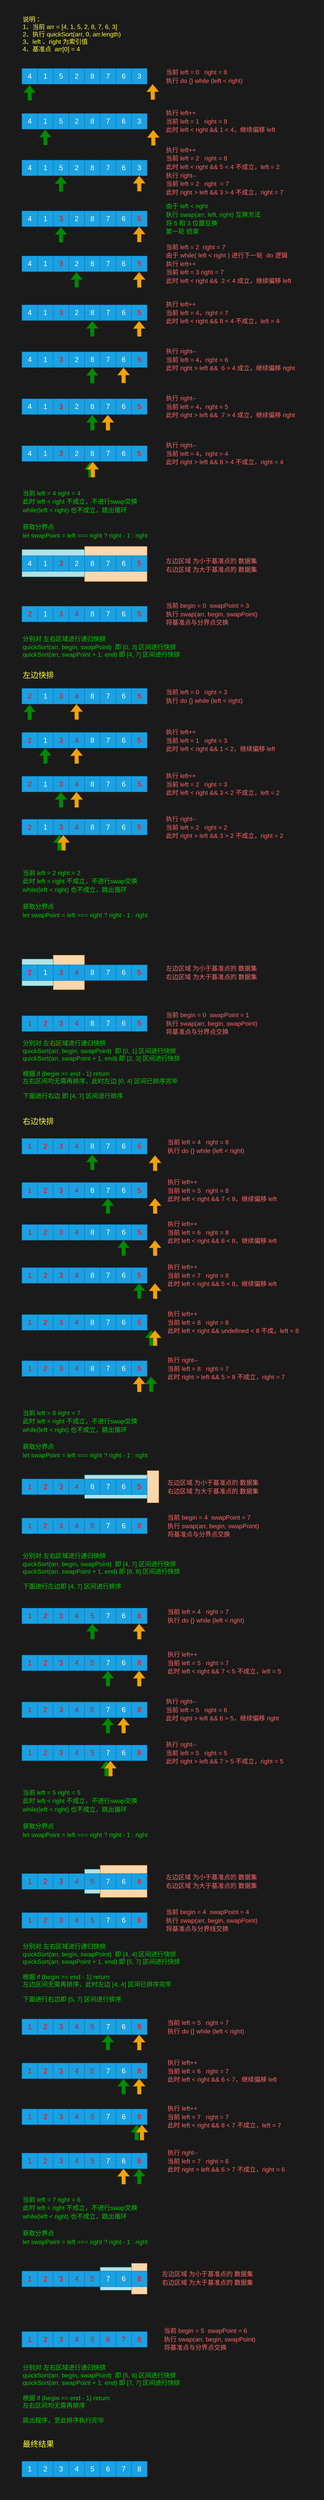 <mxfile>
    <diagram id="0F5QR_FE_-pEPjsbXzfS" name="第 1 页">
        <mxGraphModel dx="983" dy="787" grid="1" gridSize="10" guides="1" tooltips="1" connect="1" arrows="1" fold="1" page="1" pageScale="1" pageWidth="827" pageHeight="1169" background="#1A1A1A" math="0" shadow="0">
            <root>
                <mxCell id="0"/>
                <mxCell id="1" parent="0"/>
                <mxCell id="437" value="" style="rounded=0;whiteSpace=wrap;html=1;fontSize=14;fillColor=#b0e3e6;strokeColor=#0e8088;" vertex="1" parent="1">
                    <mxGeometry x="256" y="5793.15" width="80" height="58.85" as="geometry"/>
                </mxCell>
                <mxCell id="438" value="" style="rounded=0;whiteSpace=wrap;html=1;strokeColor=#b46504;fontSize=14;fillColor=#fad7ac;" vertex="1" parent="1">
                    <mxGeometry x="336" y="5783.09" width="40" height="78.97" as="geometry"/>
                </mxCell>
                <mxCell id="344" value="" style="rounded=0;whiteSpace=wrap;html=1;fontSize=14;fillColor=#b0e3e6;strokeColor=#0e8088;" vertex="1" parent="1">
                    <mxGeometry x="216" y="4776.14" width="40" height="62.14" as="geometry"/>
                </mxCell>
                <mxCell id="294" value="" style="rounded=0;whiteSpace=wrap;html=1;strokeColor=#b46504;fontSize=14;fillColor=#fad7ac;" vertex="1" parent="1">
                    <mxGeometry x="376" y="3757.64" width="30" height="82.36" as="geometry"/>
                </mxCell>
                <mxCell id="295" value="" style="rounded=0;whiteSpace=wrap;html=1;fontSize=14;fillColor=#b0e3e6;strokeColor=#0e8088;" vertex="1" parent="1">
                    <mxGeometry x="216" y="3768.65" width="160" height="60.35" as="geometry"/>
                </mxCell>
                <mxCell id="121" value="" style="rounded=0;whiteSpace=wrap;html=1;strokeColor=#b46504;fontSize=14;fillColor=#fad7ac;" vertex="1" parent="1">
                    <mxGeometry x="216" y="1396" width="160" height="90" as="geometry"/>
                </mxCell>
                <mxCell id="120" value="" style="rounded=0;whiteSpace=wrap;html=1;fontSize=14;fillColor=#b0e3e6;strokeColor=#0e8088;" vertex="1" parent="1">
                    <mxGeometry x="56" y="1404" width="160" height="70" as="geometry"/>
                </mxCell>
                <mxCell id="2" value="&lt;font style=&quot;font-size: 18px;&quot;&gt;4&lt;/font&gt;" style="rounded=0;whiteSpace=wrap;html=1;fillColor=#1ba1e2;fontColor=#ffffff;strokeColor=#006EAF;" vertex="1" parent="1">
                    <mxGeometry x="56" y="175" width="40" height="40" as="geometry"/>
                </mxCell>
                <mxCell id="3" value="&lt;font style=&quot;font-size: 18px;&quot;&gt;1&lt;/font&gt;" style="rounded=0;whiteSpace=wrap;html=1;fillColor=#1ba1e2;fontColor=#ffffff;strokeColor=#006EAF;" vertex="1" parent="1">
                    <mxGeometry x="96" y="175" width="40" height="40" as="geometry"/>
                </mxCell>
                <mxCell id="4" value="&lt;font style=&quot;font-size: 18px;&quot;&gt;5&lt;/font&gt;" style="rounded=0;whiteSpace=wrap;html=1;fillColor=#1ba1e2;fontColor=#ffffff;strokeColor=#006EAF;" vertex="1" parent="1">
                    <mxGeometry x="136" y="175" width="40" height="40" as="geometry"/>
                </mxCell>
                <mxCell id="5" value="&lt;font style=&quot;font-size: 18px;&quot;&gt;2&lt;/font&gt;" style="rounded=0;whiteSpace=wrap;html=1;fillColor=#1ba1e2;fontColor=#ffffff;strokeColor=#006EAF;" vertex="1" parent="1">
                    <mxGeometry x="176" y="175" width="40" height="40" as="geometry"/>
                </mxCell>
                <mxCell id="6" value="&lt;font style=&quot;font-size: 18px;&quot;&gt;8&lt;/font&gt;" style="rounded=0;whiteSpace=wrap;html=1;fillColor=#1ba1e2;fontColor=#ffffff;strokeColor=#006EAF;" vertex="1" parent="1">
                    <mxGeometry x="216" y="175" width="40" height="40" as="geometry"/>
                </mxCell>
                <mxCell id="7" value="&lt;font style=&quot;font-size: 18px;&quot;&gt;7&lt;/font&gt;" style="rounded=0;whiteSpace=wrap;html=1;fillColor=#1ba1e2;fontColor=#ffffff;strokeColor=#006EAF;" vertex="1" parent="1">
                    <mxGeometry x="256" y="175" width="40" height="40" as="geometry"/>
                </mxCell>
                <mxCell id="8" value="&lt;font style=&quot;font-size: 18px;&quot;&gt;6&lt;/font&gt;" style="rounded=0;whiteSpace=wrap;html=1;fillColor=#1ba1e2;fontColor=#ffffff;strokeColor=#006EAF;" vertex="1" parent="1">
                    <mxGeometry x="296" y="175" width="40" height="40" as="geometry"/>
                </mxCell>
                <mxCell id="9" value="&lt;font style=&quot;font-size: 18px;&quot;&gt;3&lt;/font&gt;" style="rounded=0;whiteSpace=wrap;html=1;fillColor=#1ba1e2;fontColor=#ffffff;strokeColor=#006EAF;" vertex="1" parent="1">
                    <mxGeometry x="336" y="175" width="40" height="40" as="geometry"/>
                </mxCell>
                <mxCell id="10" value="" style="shape=flexArrow;endArrow=classic;html=1;fontSize=18;fillColor=#008a00;strokeColor=#005700;" edge="1" parent="1">
                    <mxGeometry width="50" height="50" relative="1" as="geometry">
                        <mxPoint x="76" y="257" as="sourcePoint"/>
                        <mxPoint x="75.5" y="217" as="targetPoint"/>
                    </mxGeometry>
                </mxCell>
                <mxCell id="12" value="&lt;font color=&quot;#ff6666&quot; style=&quot;font-size: 16px;&quot;&gt;当前 left = 0&amp;nbsp; &amp;nbsp;right = 8&amp;nbsp; &lt;br&gt;执行 do {} while (left &amp;lt; right)&lt;/font&gt;" style="text;html=1;fillColor=none;align=left;verticalAlign=middle;whiteSpace=wrap;rounded=0;fontSize=18;" vertex="1" parent="1">
                    <mxGeometry x="422" y="162.5" width="210" height="65" as="geometry"/>
                </mxCell>
                <mxCell id="15" value="" style="shape=flexArrow;endArrow=classic;html=1;fontSize=18;fillColor=#f0a30a;strokeColor=#BD7000;" edge="1" parent="1">
                    <mxGeometry width="50" height="50" relative="1" as="geometry">
                        <mxPoint x="390.5" y="255" as="sourcePoint"/>
                        <mxPoint x="390" y="215" as="targetPoint"/>
                    </mxGeometry>
                </mxCell>
                <mxCell id="17" value="&lt;font style=&quot;font-size: 18px;&quot;&gt;4&lt;/font&gt;" style="rounded=0;whiteSpace=wrap;html=1;fillColor=#1ba1e2;fontColor=#ffffff;strokeColor=#006EAF;" vertex="1" parent="1">
                    <mxGeometry x="56" y="290" width="40" height="40" as="geometry"/>
                </mxCell>
                <mxCell id="18" value="&lt;font style=&quot;font-size: 18px;&quot;&gt;1&lt;/font&gt;" style="rounded=0;whiteSpace=wrap;html=1;fillColor=#1ba1e2;fontColor=#ffffff;strokeColor=#006EAF;" vertex="1" parent="1">
                    <mxGeometry x="96" y="290" width="40" height="40" as="geometry"/>
                </mxCell>
                <mxCell id="19" value="&lt;font style=&quot;font-size: 18px;&quot;&gt;5&lt;/font&gt;" style="rounded=0;whiteSpace=wrap;html=1;fillColor=#1ba1e2;fontColor=#ffffff;strokeColor=#006EAF;" vertex="1" parent="1">
                    <mxGeometry x="136" y="290" width="40" height="40" as="geometry"/>
                </mxCell>
                <mxCell id="20" value="&lt;font style=&quot;font-size: 18px;&quot;&gt;2&lt;/font&gt;" style="rounded=0;whiteSpace=wrap;html=1;fillColor=#1ba1e2;fontColor=#ffffff;strokeColor=#006EAF;" vertex="1" parent="1">
                    <mxGeometry x="176" y="290" width="40" height="40" as="geometry"/>
                </mxCell>
                <mxCell id="21" value="&lt;font style=&quot;font-size: 18px;&quot;&gt;8&lt;/font&gt;" style="rounded=0;whiteSpace=wrap;html=1;fillColor=#1ba1e2;fontColor=#ffffff;strokeColor=#006EAF;" vertex="1" parent="1">
                    <mxGeometry x="216" y="290" width="40" height="40" as="geometry"/>
                </mxCell>
                <mxCell id="22" value="&lt;font style=&quot;font-size: 18px;&quot;&gt;7&lt;/font&gt;" style="rounded=0;whiteSpace=wrap;html=1;fillColor=#1ba1e2;fontColor=#ffffff;strokeColor=#006EAF;" vertex="1" parent="1">
                    <mxGeometry x="256" y="290" width="40" height="40" as="geometry"/>
                </mxCell>
                <mxCell id="23" value="&lt;font style=&quot;font-size: 18px;&quot;&gt;6&lt;/font&gt;" style="rounded=0;whiteSpace=wrap;html=1;fillColor=#1ba1e2;fontColor=#ffffff;strokeColor=#006EAF;" vertex="1" parent="1">
                    <mxGeometry x="296" y="290" width="40" height="40" as="geometry"/>
                </mxCell>
                <mxCell id="24" value="&lt;font style=&quot;font-size: 18px;&quot;&gt;3&lt;/font&gt;" style="rounded=0;whiteSpace=wrap;html=1;fillColor=#1ba1e2;fontColor=#ffffff;strokeColor=#006EAF;" vertex="1" parent="1">
                    <mxGeometry x="336" y="290" width="40" height="40" as="geometry"/>
                </mxCell>
                <mxCell id="25" value="" style="shape=flexArrow;endArrow=classic;html=1;fontSize=18;fillColor=#008a00;strokeColor=#005700;" edge="1" parent="1">
                    <mxGeometry width="50" height="50" relative="1" as="geometry">
                        <mxPoint x="116" y="371" as="sourcePoint"/>
                        <mxPoint x="115.5" y="331" as="targetPoint"/>
                    </mxGeometry>
                </mxCell>
                <mxCell id="26" value="&lt;font color=&quot;#ff6666&quot;&gt;&lt;span style=&quot;font-size: 16px;&quot;&gt;执行 left++&lt;br&gt;当前 left = 1&amp;nbsp; &amp;nbsp;right = 8&lt;br&gt;此时 left &amp;lt; right &amp;amp;&amp;amp; 1 &amp;lt; 4，继续偏移 left&lt;br&gt;&lt;/span&gt;&lt;/font&gt;" style="text;html=1;fillColor=none;align=left;verticalAlign=middle;whiteSpace=wrap;rounded=0;fontSize=18;" vertex="1" parent="1">
                    <mxGeometry x="422" y="275.5" width="293" height="69" as="geometry"/>
                </mxCell>
                <mxCell id="27" value="" style="shape=flexArrow;endArrow=classic;html=1;fontSize=18;fillColor=#f0a30a;strokeColor=#BD7000;" edge="1" parent="1">
                    <mxGeometry width="50" height="50" relative="1" as="geometry">
                        <mxPoint x="392" y="372" as="sourcePoint"/>
                        <mxPoint x="391.5" y="332" as="targetPoint"/>
                    </mxGeometry>
                </mxCell>
                <mxCell id="28" value="&lt;font color=&quot;#ffff33&quot; style=&quot;font-size: 16px;&quot;&gt;&lt;span style=&quot;&quot;&gt;说明：&lt;/span&gt;&lt;br&gt;&lt;span style=&quot;&quot;&gt;&#9;1、当前 arr = [4, 1, 5, 2, 8, 7, 6, 3]&lt;br&gt;&lt;/span&gt;2、执行 quickSort(arr, 0, arr.length)&lt;br&gt;&lt;span style=&quot;&quot;&gt;3、left 、right 为索引值&lt;/span&gt;&lt;br&gt;&lt;span style=&quot;&quot;&gt;4、基准点&amp;nbsp; arr[0] = 4&lt;/span&gt;&lt;/font&gt;" style="text;html=1;strokeColor=none;fillColor=none;align=left;verticalAlign=middle;whiteSpace=wrap;rounded=0;fontSize=16;fontColor=#FF6666;" vertex="1" parent="1">
                    <mxGeometry x="56" y="37" width="274" height="100" as="geometry"/>
                </mxCell>
                <mxCell id="29" value="&lt;font style=&quot;font-size: 18px;&quot;&gt;4&lt;/font&gt;" style="rounded=0;whiteSpace=wrap;html=1;fillColor=#1ba1e2;fontColor=#ffffff;strokeColor=#006EAF;" vertex="1" parent="1">
                    <mxGeometry x="56" y="409" width="40" height="40" as="geometry"/>
                </mxCell>
                <mxCell id="30" value="&lt;font style=&quot;font-size: 18px;&quot;&gt;1&lt;/font&gt;" style="rounded=0;whiteSpace=wrap;html=1;fillColor=#1ba1e2;fontColor=#ffffff;strokeColor=#006EAF;" vertex="1" parent="1">
                    <mxGeometry x="96" y="409" width="40" height="40" as="geometry"/>
                </mxCell>
                <mxCell id="31" value="&lt;font style=&quot;font-size: 18px;&quot;&gt;5&lt;/font&gt;" style="rounded=0;whiteSpace=wrap;html=1;fillColor=#1ba1e2;fontColor=#ffffff;strokeColor=#006EAF;" vertex="1" parent="1">
                    <mxGeometry x="136" y="409" width="40" height="40" as="geometry"/>
                </mxCell>
                <mxCell id="32" value="&lt;font style=&quot;font-size: 18px;&quot;&gt;2&lt;/font&gt;" style="rounded=0;whiteSpace=wrap;html=1;fillColor=#1ba1e2;fontColor=#ffffff;strokeColor=#006EAF;" vertex="1" parent="1">
                    <mxGeometry x="176" y="409" width="40" height="40" as="geometry"/>
                </mxCell>
                <mxCell id="33" value="&lt;font style=&quot;font-size: 18px;&quot;&gt;8&lt;/font&gt;" style="rounded=0;whiteSpace=wrap;html=1;fillColor=#1ba1e2;fontColor=#ffffff;strokeColor=#006EAF;" vertex="1" parent="1">
                    <mxGeometry x="216" y="409" width="40" height="40" as="geometry"/>
                </mxCell>
                <mxCell id="34" value="&lt;font style=&quot;font-size: 18px;&quot;&gt;7&lt;/font&gt;" style="rounded=0;whiteSpace=wrap;html=1;fillColor=#1ba1e2;fontColor=#ffffff;strokeColor=#006EAF;" vertex="1" parent="1">
                    <mxGeometry x="256" y="409" width="40" height="40" as="geometry"/>
                </mxCell>
                <mxCell id="35" value="&lt;font style=&quot;font-size: 18px;&quot;&gt;6&lt;/font&gt;" style="rounded=0;whiteSpace=wrap;html=1;fillColor=#1ba1e2;fontColor=#ffffff;strokeColor=#006EAF;" vertex="1" parent="1">
                    <mxGeometry x="296" y="409" width="40" height="40" as="geometry"/>
                </mxCell>
                <mxCell id="36" value="&lt;font style=&quot;font-size: 18px;&quot;&gt;3&lt;/font&gt;" style="rounded=0;whiteSpace=wrap;html=1;fillColor=#1ba1e2;fontColor=#ffffff;strokeColor=#006EAF;" vertex="1" parent="1">
                    <mxGeometry x="336" y="409" width="40" height="40" as="geometry"/>
                </mxCell>
                <mxCell id="37" value="" style="shape=flexArrow;endArrow=classic;html=1;fontSize=18;fillColor=#008a00;strokeColor=#005700;" edge="1" parent="1">
                    <mxGeometry width="50" height="50" relative="1" as="geometry">
                        <mxPoint x="156" y="490" as="sourcePoint"/>
                        <mxPoint x="155.5" y="450" as="targetPoint"/>
                    </mxGeometry>
                </mxCell>
                <mxCell id="38" value="&lt;font color=&quot;#ff6666&quot;&gt;&lt;span style=&quot;font-size: 16px;&quot;&gt;执行 left++&lt;br&gt;当前 left = 2&amp;nbsp; &amp;nbsp;right = 8&lt;br&gt;此时 left &amp;lt; right &amp;amp;&amp;amp; 5 &amp;lt; 4 不成立，left = 2&lt;br&gt;执行 right--&lt;br&gt;当前 left = 2&amp;nbsp; &amp;nbsp;right&amp;nbsp; = 7&lt;br&gt;此时 right &amp;gt; left &amp;amp;&amp;amp; 3 &amp;gt; 4 不成立，right = 7&lt;br&gt;&lt;/span&gt;&lt;/font&gt;" style="text;html=1;fillColor=none;align=left;verticalAlign=middle;whiteSpace=wrap;rounded=0;fontSize=18;" vertex="1" parent="1">
                    <mxGeometry x="422" y="369" width="313" height="135" as="geometry"/>
                </mxCell>
                <mxCell id="39" value="" style="shape=flexArrow;endArrow=classic;html=1;fontSize=18;fillColor=#f0a30a;strokeColor=#BD7000;" edge="1" parent="1">
                    <mxGeometry width="50" height="50" relative="1" as="geometry">
                        <mxPoint x="356" y="489" as="sourcePoint"/>
                        <mxPoint x="355.5" y="449" as="targetPoint"/>
                    </mxGeometry>
                </mxCell>
                <mxCell id="41" value="&lt;span style=&quot;font-size: 16px;&quot;&gt;&lt;font color=&quot;#00cc00&quot;&gt;由于 left &amp;lt; right&amp;nbsp;&lt;br&gt;执行 swap(arr, left, right) 互换方法&lt;br&gt;将 5 和 3 位置互换&lt;br&gt;第一轮 结束&lt;/font&gt;&lt;br&gt;&lt;/span&gt;" style="text;html=1;fillColor=none;align=left;verticalAlign=middle;whiteSpace=wrap;rounded=0;fontSize=18;" vertex="1" parent="1">
                    <mxGeometry x="422" y="516.75" width="280" height="84.5" as="geometry"/>
                </mxCell>
                <mxCell id="42" value="&lt;font style=&quot;font-size: 18px;&quot;&gt;4&lt;/font&gt;" style="rounded=0;whiteSpace=wrap;html=1;fillColor=#1ba1e2;fontColor=#ffffff;strokeColor=#006EAF;" vertex="1" parent="1">
                    <mxGeometry x="56" y="539" width="40" height="40" as="geometry"/>
                </mxCell>
                <mxCell id="43" value="&lt;font style=&quot;font-size: 18px;&quot;&gt;1&lt;/font&gt;" style="rounded=0;whiteSpace=wrap;html=1;fillColor=#1ba1e2;fontColor=#ffffff;strokeColor=#006EAF;" vertex="1" parent="1">
                    <mxGeometry x="96" y="539" width="40" height="40" as="geometry"/>
                </mxCell>
                <mxCell id="44" value="&lt;font color=&quot;#ff0000&quot; style=&quot;font-size: 18px;&quot;&gt;3&lt;/font&gt;" style="rounded=0;whiteSpace=wrap;html=1;fillColor=#1ba1e2;fontColor=#ffffff;strokeColor=#006EAF;" vertex="1" parent="1">
                    <mxGeometry x="136" y="539" width="40" height="40" as="geometry"/>
                </mxCell>
                <mxCell id="45" value="&lt;font style=&quot;font-size: 18px;&quot;&gt;2&lt;/font&gt;" style="rounded=0;whiteSpace=wrap;html=1;fillColor=#1ba1e2;fontColor=#ffffff;strokeColor=#006EAF;" vertex="1" parent="1">
                    <mxGeometry x="176" y="539" width="40" height="40" as="geometry"/>
                </mxCell>
                <mxCell id="46" value="&lt;font style=&quot;font-size: 18px;&quot;&gt;8&lt;/font&gt;" style="rounded=0;whiteSpace=wrap;html=1;fillColor=#1ba1e2;fontColor=#ffffff;strokeColor=#006EAF;" vertex="1" parent="1">
                    <mxGeometry x="216" y="539" width="40" height="40" as="geometry"/>
                </mxCell>
                <mxCell id="47" value="&lt;font style=&quot;font-size: 18px;&quot;&gt;7&lt;/font&gt;" style="rounded=0;whiteSpace=wrap;html=1;fillColor=#1ba1e2;fontColor=#ffffff;strokeColor=#006EAF;" vertex="1" parent="1">
                    <mxGeometry x="256" y="539" width="40" height="40" as="geometry"/>
                </mxCell>
                <mxCell id="48" value="&lt;font style=&quot;font-size: 18px;&quot;&gt;6&lt;/font&gt;" style="rounded=0;whiteSpace=wrap;html=1;fillColor=#1ba1e2;fontColor=#ffffff;strokeColor=#006EAF;" vertex="1" parent="1">
                    <mxGeometry x="296" y="539" width="40" height="40" as="geometry"/>
                </mxCell>
                <mxCell id="49" value="&lt;font color=&quot;#ff0000&quot; style=&quot;font-size: 18px;&quot;&gt;5&lt;/font&gt;" style="rounded=0;whiteSpace=wrap;html=1;fillColor=#1ba1e2;fontColor=#ffffff;strokeColor=#006EAF;" vertex="1" parent="1">
                    <mxGeometry x="336" y="539" width="40" height="40" as="geometry"/>
                </mxCell>
                <mxCell id="50" value="" style="shape=flexArrow;endArrow=classic;html=1;fontSize=18;fillColor=#008a00;strokeColor=#005700;" edge="1" parent="1">
                    <mxGeometry width="50" height="50" relative="1" as="geometry">
                        <mxPoint x="156" y="620" as="sourcePoint"/>
                        <mxPoint x="155.5" y="580" as="targetPoint"/>
                    </mxGeometry>
                </mxCell>
                <mxCell id="51" value="" style="shape=flexArrow;endArrow=classic;html=1;fontSize=18;fillColor=#f0a30a;strokeColor=#BD7000;" edge="1" parent="1">
                    <mxGeometry width="50" height="50" relative="1" as="geometry">
                        <mxPoint x="356" y="619" as="sourcePoint"/>
                        <mxPoint x="355.5" y="579" as="targetPoint"/>
                    </mxGeometry>
                </mxCell>
                <mxCell id="53" value="&lt;font style=&quot;font-size: 18px;&quot;&gt;4&lt;/font&gt;" style="rounded=0;whiteSpace=wrap;html=1;fillColor=#1ba1e2;fontColor=#ffffff;strokeColor=#006EAF;" vertex="1" parent="1">
                    <mxGeometry x="56" y="654" width="40" height="40" as="geometry"/>
                </mxCell>
                <mxCell id="54" value="&lt;font style=&quot;font-size: 18px;&quot;&gt;1&lt;/font&gt;" style="rounded=0;whiteSpace=wrap;html=1;fillColor=#1ba1e2;fontColor=#ffffff;strokeColor=#006EAF;" vertex="1" parent="1">
                    <mxGeometry x="96" y="654" width="40" height="40" as="geometry"/>
                </mxCell>
                <mxCell id="55" value="&lt;font color=&quot;#ff0000&quot; style=&quot;font-size: 18px;&quot;&gt;3&lt;/font&gt;" style="rounded=0;whiteSpace=wrap;html=1;fillColor=#1ba1e2;fontColor=#ffffff;strokeColor=#006EAF;" vertex="1" parent="1">
                    <mxGeometry x="136" y="654" width="40" height="40" as="geometry"/>
                </mxCell>
                <mxCell id="56" value="&lt;font style=&quot;font-size: 18px;&quot;&gt;2&lt;/font&gt;" style="rounded=0;whiteSpace=wrap;html=1;fillColor=#1ba1e2;fontColor=#ffffff;strokeColor=#006EAF;" vertex="1" parent="1">
                    <mxGeometry x="176" y="654" width="40" height="40" as="geometry"/>
                </mxCell>
                <mxCell id="57" value="&lt;font style=&quot;font-size: 18px;&quot;&gt;8&lt;/font&gt;" style="rounded=0;whiteSpace=wrap;html=1;fillColor=#1ba1e2;fontColor=#ffffff;strokeColor=#006EAF;" vertex="1" parent="1">
                    <mxGeometry x="216" y="654" width="40" height="40" as="geometry"/>
                </mxCell>
                <mxCell id="58" value="&lt;font style=&quot;font-size: 18px;&quot;&gt;7&lt;/font&gt;" style="rounded=0;whiteSpace=wrap;html=1;fillColor=#1ba1e2;fontColor=#ffffff;strokeColor=#006EAF;" vertex="1" parent="1">
                    <mxGeometry x="256" y="654" width="40" height="40" as="geometry"/>
                </mxCell>
                <mxCell id="59" value="&lt;font style=&quot;font-size: 18px;&quot;&gt;6&lt;/font&gt;" style="rounded=0;whiteSpace=wrap;html=1;fillColor=#1ba1e2;fontColor=#ffffff;strokeColor=#006EAF;" vertex="1" parent="1">
                    <mxGeometry x="296" y="654" width="40" height="40" as="geometry"/>
                </mxCell>
                <mxCell id="60" value="&lt;font color=&quot;#ff0000&quot; style=&quot;font-size: 18px;&quot;&gt;5&lt;/font&gt;" style="rounded=0;whiteSpace=wrap;html=1;fillColor=#1ba1e2;fontColor=#ffffff;strokeColor=#006EAF;" vertex="1" parent="1">
                    <mxGeometry x="336" y="654" width="40" height="40" as="geometry"/>
                </mxCell>
                <mxCell id="61" value="" style="shape=flexArrow;endArrow=classic;html=1;fontSize=18;fillColor=#008a00;strokeColor=#005700;" edge="1" parent="1">
                    <mxGeometry width="50" height="50" relative="1" as="geometry">
                        <mxPoint x="196" y="735" as="sourcePoint"/>
                        <mxPoint x="195.5" y="695" as="targetPoint"/>
                    </mxGeometry>
                </mxCell>
                <mxCell id="62" value="" style="shape=flexArrow;endArrow=classic;html=1;fontSize=18;fillColor=#f0a30a;strokeColor=#BD7000;" edge="1" parent="1">
                    <mxGeometry width="50" height="50" relative="1" as="geometry">
                        <mxPoint x="356" y="735" as="sourcePoint"/>
                        <mxPoint x="355.5" y="695" as="targetPoint"/>
                    </mxGeometry>
                </mxCell>
                <mxCell id="63" value="&lt;font color=&quot;#ff6666&quot;&gt;&lt;span style=&quot;font-size: 16px;&quot;&gt;当前 left = 2&amp;nbsp; right = 7&lt;br&gt;由于 while( left &amp;lt; right ) 进行下一轮&amp;nbsp; do 逻辑&lt;br&gt;执行 left++&lt;br&gt;当前 left = 3 right = 7&lt;br&gt;此时 left &amp;lt; right &amp;amp;&amp;amp;&amp;nbsp; 2 &amp;lt; 4 成立，继续偏移 left&lt;br&gt;&lt;/span&gt;&lt;/font&gt;" style="text;html=1;fillColor=none;align=left;verticalAlign=middle;whiteSpace=wrap;rounded=0;fontSize=18;" vertex="1" parent="1">
                    <mxGeometry x="422" y="619.13" width="330" height="109.75" as="geometry"/>
                </mxCell>
                <mxCell id="64" value="&lt;font style=&quot;font-size: 18px;&quot;&gt;4&lt;/font&gt;" style="rounded=0;whiteSpace=wrap;html=1;fillColor=#1ba1e2;fontColor=#ffffff;strokeColor=#006EAF;" vertex="1" parent="1">
                    <mxGeometry x="56" y="779" width="40" height="40" as="geometry"/>
                </mxCell>
                <mxCell id="65" value="&lt;font style=&quot;font-size: 18px;&quot;&gt;1&lt;/font&gt;" style="rounded=0;whiteSpace=wrap;html=1;fillColor=#1ba1e2;fontColor=#ffffff;strokeColor=#006EAF;" vertex="1" parent="1">
                    <mxGeometry x="96" y="779" width="40" height="40" as="geometry"/>
                </mxCell>
                <mxCell id="66" value="&lt;font color=&quot;#ff0000&quot; style=&quot;font-size: 18px;&quot;&gt;3&lt;/font&gt;" style="rounded=0;whiteSpace=wrap;html=1;fillColor=#1ba1e2;fontColor=#ffffff;strokeColor=#006EAF;" vertex="1" parent="1">
                    <mxGeometry x="136" y="779" width="40" height="40" as="geometry"/>
                </mxCell>
                <mxCell id="67" value="&lt;font style=&quot;font-size: 18px;&quot;&gt;2&lt;/font&gt;" style="rounded=0;whiteSpace=wrap;html=1;fillColor=#1ba1e2;fontColor=#ffffff;strokeColor=#006EAF;" vertex="1" parent="1">
                    <mxGeometry x="176" y="779" width="40" height="40" as="geometry"/>
                </mxCell>
                <mxCell id="68" value="&lt;font style=&quot;font-size: 18px;&quot;&gt;8&lt;/font&gt;" style="rounded=0;whiteSpace=wrap;html=1;fillColor=#1ba1e2;fontColor=#ffffff;strokeColor=#006EAF;" vertex="1" parent="1">
                    <mxGeometry x="216" y="779" width="40" height="40" as="geometry"/>
                </mxCell>
                <mxCell id="69" value="&lt;font style=&quot;font-size: 18px;&quot;&gt;7&lt;/font&gt;" style="rounded=0;whiteSpace=wrap;html=1;fillColor=#1ba1e2;fontColor=#ffffff;strokeColor=#006EAF;" vertex="1" parent="1">
                    <mxGeometry x="256" y="779" width="40" height="40" as="geometry"/>
                </mxCell>
                <mxCell id="70" value="&lt;font style=&quot;font-size: 18px;&quot;&gt;6&lt;/font&gt;" style="rounded=0;whiteSpace=wrap;html=1;fillColor=#1ba1e2;fontColor=#ffffff;strokeColor=#006EAF;" vertex="1" parent="1">
                    <mxGeometry x="296" y="779" width="40" height="40" as="geometry"/>
                </mxCell>
                <mxCell id="71" value="&lt;font color=&quot;#ff0000&quot; style=&quot;font-size: 18px;&quot;&gt;5&lt;/font&gt;" style="rounded=0;whiteSpace=wrap;html=1;fillColor=#1ba1e2;fontColor=#ffffff;strokeColor=#006EAF;" vertex="1" parent="1">
                    <mxGeometry x="336" y="779" width="40" height="40" as="geometry"/>
                </mxCell>
                <mxCell id="72" value="" style="shape=flexArrow;endArrow=classic;html=1;fontSize=18;fillColor=#008a00;strokeColor=#005700;" edge="1" parent="1">
                    <mxGeometry width="50" height="50" relative="1" as="geometry">
                        <mxPoint x="236" y="860" as="sourcePoint"/>
                        <mxPoint x="235.5" y="820" as="targetPoint"/>
                    </mxGeometry>
                </mxCell>
                <mxCell id="73" value="" style="shape=flexArrow;endArrow=classic;html=1;fontSize=18;fillColor=#f0a30a;strokeColor=#BD7000;" edge="1" parent="1">
                    <mxGeometry width="50" height="50" relative="1" as="geometry">
                        <mxPoint x="356" y="860" as="sourcePoint"/>
                        <mxPoint x="355.5" y="820" as="targetPoint"/>
                    </mxGeometry>
                </mxCell>
                <mxCell id="74" value="&lt;font color=&quot;#ff6666&quot;&gt;&lt;span style=&quot;font-size: 16px;&quot;&gt;执行 left++&lt;br&gt;当前 left = 4，right = 7&lt;br&gt;此时 left &amp;lt; right &amp;amp;&amp;amp; 8 &amp;lt; 4 不成立，left = 4&lt;br&gt;&lt;/span&gt;&lt;/font&gt;" style="text;html=1;fillColor=none;align=left;verticalAlign=middle;whiteSpace=wrap;rounded=0;fontSize=18;" vertex="1" parent="1">
                    <mxGeometry x="422" y="751.57" width="303" height="94.87" as="geometry"/>
                </mxCell>
                <mxCell id="75" value="&lt;font style=&quot;font-size: 18px;&quot;&gt;4&lt;/font&gt;" style="rounded=0;whiteSpace=wrap;html=1;fillColor=#1ba1e2;fontColor=#ffffff;strokeColor=#006EAF;" vertex="1" parent="1">
                    <mxGeometry x="56" y="899" width="40" height="40" as="geometry"/>
                </mxCell>
                <mxCell id="76" value="&lt;font style=&quot;font-size: 18px;&quot;&gt;1&lt;/font&gt;" style="rounded=0;whiteSpace=wrap;html=1;fillColor=#1ba1e2;fontColor=#ffffff;strokeColor=#006EAF;" vertex="1" parent="1">
                    <mxGeometry x="96" y="899" width="40" height="40" as="geometry"/>
                </mxCell>
                <mxCell id="77" value="&lt;font color=&quot;#ff0000&quot; style=&quot;font-size: 18px;&quot;&gt;3&lt;/font&gt;" style="rounded=0;whiteSpace=wrap;html=1;fillColor=#1ba1e2;fontColor=#ffffff;strokeColor=#006EAF;" vertex="1" parent="1">
                    <mxGeometry x="136" y="899" width="40" height="40" as="geometry"/>
                </mxCell>
                <mxCell id="78" value="&lt;font style=&quot;font-size: 18px;&quot;&gt;2&lt;/font&gt;" style="rounded=0;whiteSpace=wrap;html=1;fillColor=#1ba1e2;fontColor=#ffffff;strokeColor=#006EAF;" vertex="1" parent="1">
                    <mxGeometry x="176" y="899" width="40" height="40" as="geometry"/>
                </mxCell>
                <mxCell id="79" value="&lt;font style=&quot;font-size: 18px;&quot;&gt;8&lt;/font&gt;" style="rounded=0;whiteSpace=wrap;html=1;fillColor=#1ba1e2;fontColor=#ffffff;strokeColor=#006EAF;" vertex="1" parent="1">
                    <mxGeometry x="216" y="899" width="40" height="40" as="geometry"/>
                </mxCell>
                <mxCell id="80" value="&lt;font style=&quot;font-size: 18px;&quot;&gt;7&lt;/font&gt;" style="rounded=0;whiteSpace=wrap;html=1;fillColor=#1ba1e2;fontColor=#ffffff;strokeColor=#006EAF;" vertex="1" parent="1">
                    <mxGeometry x="256" y="899" width="40" height="40" as="geometry"/>
                </mxCell>
                <mxCell id="81" value="&lt;font style=&quot;font-size: 18px;&quot;&gt;6&lt;/font&gt;" style="rounded=0;whiteSpace=wrap;html=1;fillColor=#1ba1e2;fontColor=#ffffff;strokeColor=#006EAF;" vertex="1" parent="1">
                    <mxGeometry x="296" y="899" width="40" height="40" as="geometry"/>
                </mxCell>
                <mxCell id="82" value="&lt;font color=&quot;#ff0000&quot; style=&quot;font-size: 18px;&quot;&gt;5&lt;/font&gt;" style="rounded=0;whiteSpace=wrap;html=1;fillColor=#1ba1e2;fontColor=#ffffff;strokeColor=#006EAF;" vertex="1" parent="1">
                    <mxGeometry x="336" y="899" width="40" height="40" as="geometry"/>
                </mxCell>
                <mxCell id="83" value="" style="shape=flexArrow;endArrow=classic;html=1;fontSize=18;fillColor=#008a00;strokeColor=#005700;" edge="1" parent="1">
                    <mxGeometry width="50" height="50" relative="1" as="geometry">
                        <mxPoint x="236" y="980" as="sourcePoint"/>
                        <mxPoint x="235.5" y="940" as="targetPoint"/>
                    </mxGeometry>
                </mxCell>
                <mxCell id="84" value="" style="shape=flexArrow;endArrow=classic;html=1;fontSize=18;fillColor=#f0a30a;strokeColor=#BD7000;" edge="1" parent="1">
                    <mxGeometry width="50" height="50" relative="1" as="geometry">
                        <mxPoint x="316" y="979" as="sourcePoint"/>
                        <mxPoint x="315.5" y="939" as="targetPoint"/>
                    </mxGeometry>
                </mxCell>
                <mxCell id="85" value="&lt;font color=&quot;#ff6666&quot;&gt;&lt;span style=&quot;font-size: 16px;&quot;&gt;执行 right--&lt;br&gt;当前 left = 4，right = 6&lt;br&gt;此时 right &amp;gt; left &amp;amp;&amp;amp;&amp;nbsp; 6 &amp;gt; 4 成立，继续偏移 right&lt;br&gt;&lt;/span&gt;&lt;/font&gt;" style="text;html=1;fillColor=none;align=left;verticalAlign=middle;whiteSpace=wrap;rounded=0;fontSize=18;" vertex="1" parent="1">
                    <mxGeometry x="422" y="871.56" width="343" height="94.87" as="geometry"/>
                </mxCell>
                <mxCell id="86" value="&lt;font style=&quot;font-size: 18px;&quot;&gt;4&lt;/font&gt;" style="rounded=0;whiteSpace=wrap;html=1;fillColor=#1ba1e2;fontColor=#ffffff;strokeColor=#006EAF;" vertex="1" parent="1">
                    <mxGeometry x="56" y="1019" width="40" height="40" as="geometry"/>
                </mxCell>
                <mxCell id="87" value="&lt;font style=&quot;font-size: 18px;&quot;&gt;1&lt;/font&gt;" style="rounded=0;whiteSpace=wrap;html=1;fillColor=#1ba1e2;fontColor=#ffffff;strokeColor=#006EAF;" vertex="1" parent="1">
                    <mxGeometry x="96" y="1019" width="40" height="40" as="geometry"/>
                </mxCell>
                <mxCell id="88" value="&lt;font color=&quot;#ff0000&quot; style=&quot;font-size: 18px;&quot;&gt;3&lt;/font&gt;" style="rounded=0;whiteSpace=wrap;html=1;fillColor=#1ba1e2;fontColor=#ffffff;strokeColor=#006EAF;" vertex="1" parent="1">
                    <mxGeometry x="136" y="1019" width="40" height="40" as="geometry"/>
                </mxCell>
                <mxCell id="89" value="&lt;font style=&quot;font-size: 18px;&quot;&gt;2&lt;/font&gt;" style="rounded=0;whiteSpace=wrap;html=1;fillColor=#1ba1e2;fontColor=#ffffff;strokeColor=#006EAF;" vertex="1" parent="1">
                    <mxGeometry x="176" y="1019" width="40" height="40" as="geometry"/>
                </mxCell>
                <mxCell id="90" value="&lt;font style=&quot;font-size: 18px;&quot;&gt;8&lt;/font&gt;" style="rounded=0;whiteSpace=wrap;html=1;fillColor=#1ba1e2;fontColor=#ffffff;strokeColor=#006EAF;" vertex="1" parent="1">
                    <mxGeometry x="216" y="1019" width="40" height="40" as="geometry"/>
                </mxCell>
                <mxCell id="91" value="&lt;font style=&quot;font-size: 18px;&quot;&gt;7&lt;/font&gt;" style="rounded=0;whiteSpace=wrap;html=1;fillColor=#1ba1e2;fontColor=#ffffff;strokeColor=#006EAF;" vertex="1" parent="1">
                    <mxGeometry x="256" y="1019" width="40" height="40" as="geometry"/>
                </mxCell>
                <mxCell id="92" value="&lt;font style=&quot;font-size: 18px;&quot;&gt;6&lt;/font&gt;" style="rounded=0;whiteSpace=wrap;html=1;fillColor=#1ba1e2;fontColor=#ffffff;strokeColor=#006EAF;" vertex="1" parent="1">
                    <mxGeometry x="296" y="1019" width="40" height="40" as="geometry"/>
                </mxCell>
                <mxCell id="93" value="&lt;font color=&quot;#ff0000&quot; style=&quot;font-size: 18px;&quot;&gt;5&lt;/font&gt;" style="rounded=0;whiteSpace=wrap;html=1;fillColor=#1ba1e2;fontColor=#ffffff;strokeColor=#006EAF;" vertex="1" parent="1">
                    <mxGeometry x="336" y="1019" width="40" height="40" as="geometry"/>
                </mxCell>
                <mxCell id="94" value="" style="shape=flexArrow;endArrow=classic;html=1;fontSize=18;fillColor=#008a00;strokeColor=#005700;" edge="1" parent="1">
                    <mxGeometry width="50" height="50" relative="1" as="geometry">
                        <mxPoint x="236" y="1100" as="sourcePoint"/>
                        <mxPoint x="235.5" y="1060" as="targetPoint"/>
                    </mxGeometry>
                </mxCell>
                <mxCell id="95" value="" style="shape=flexArrow;endArrow=classic;html=1;fontSize=18;fillColor=#f0a30a;strokeColor=#BD7000;" edge="1" parent="1">
                    <mxGeometry width="50" height="50" relative="1" as="geometry">
                        <mxPoint x="276" y="1100" as="sourcePoint"/>
                        <mxPoint x="275.5" y="1060" as="targetPoint"/>
                    </mxGeometry>
                </mxCell>
                <mxCell id="96" value="&lt;font color=&quot;#ff6666&quot;&gt;&lt;span style=&quot;font-size: 16px;&quot;&gt;执行 right--&lt;br&gt;当前 left = 4，right = 5&lt;br&gt;此时 right &amp;gt; left &amp;amp;&amp;amp;&amp;nbsp; 7 &amp;gt; 4 成立，继续偏移 right&lt;br&gt;&lt;/span&gt;&lt;/font&gt;" style="text;html=1;fillColor=none;align=left;verticalAlign=middle;whiteSpace=wrap;rounded=0;fontSize=18;" vertex="1" parent="1">
                    <mxGeometry x="422" y="991.56" width="343" height="94.87" as="geometry"/>
                </mxCell>
                <mxCell id="97" value="&lt;font style=&quot;font-size: 18px;&quot;&gt;4&lt;/font&gt;" style="rounded=0;whiteSpace=wrap;html=1;fillColor=#1ba1e2;fontColor=#ffffff;strokeColor=#006EAF;" vertex="1" parent="1">
                    <mxGeometry x="56" y="1139" width="40" height="40" as="geometry"/>
                </mxCell>
                <mxCell id="98" value="&lt;font style=&quot;font-size: 18px;&quot;&gt;1&lt;/font&gt;" style="rounded=0;whiteSpace=wrap;html=1;fillColor=#1ba1e2;fontColor=#ffffff;strokeColor=#006EAF;" vertex="1" parent="1">
                    <mxGeometry x="96" y="1139" width="40" height="40" as="geometry"/>
                </mxCell>
                <mxCell id="99" value="&lt;font color=&quot;#ff0000&quot; style=&quot;font-size: 18px;&quot;&gt;3&lt;/font&gt;" style="rounded=0;whiteSpace=wrap;html=1;fillColor=#1ba1e2;fontColor=#ffffff;strokeColor=#006EAF;" vertex="1" parent="1">
                    <mxGeometry x="136" y="1139" width="40" height="40" as="geometry"/>
                </mxCell>
                <mxCell id="100" value="&lt;font style=&quot;font-size: 18px;&quot;&gt;2&lt;/font&gt;" style="rounded=0;whiteSpace=wrap;html=1;fillColor=#1ba1e2;fontColor=#ffffff;strokeColor=#006EAF;" vertex="1" parent="1">
                    <mxGeometry x="176" y="1139" width="40" height="40" as="geometry"/>
                </mxCell>
                <mxCell id="101" value="&lt;font style=&quot;font-size: 18px;&quot;&gt;8&lt;/font&gt;" style="rounded=0;whiteSpace=wrap;html=1;fillColor=#1ba1e2;fontColor=#ffffff;strokeColor=#006EAF;" vertex="1" parent="1">
                    <mxGeometry x="216" y="1139" width="40" height="40" as="geometry"/>
                </mxCell>
                <mxCell id="102" value="&lt;font style=&quot;font-size: 18px;&quot;&gt;7&lt;/font&gt;" style="rounded=0;whiteSpace=wrap;html=1;fillColor=#1ba1e2;fontColor=#ffffff;strokeColor=#006EAF;" vertex="1" parent="1">
                    <mxGeometry x="256" y="1139" width="40" height="40" as="geometry"/>
                </mxCell>
                <mxCell id="103" value="&lt;font style=&quot;font-size: 18px;&quot;&gt;6&lt;/font&gt;" style="rounded=0;whiteSpace=wrap;html=1;fillColor=#1ba1e2;fontColor=#ffffff;strokeColor=#006EAF;" vertex="1" parent="1">
                    <mxGeometry x="296" y="1139" width="40" height="40" as="geometry"/>
                </mxCell>
                <mxCell id="104" value="&lt;font color=&quot;#ff0000&quot; style=&quot;font-size: 18px;&quot;&gt;5&lt;/font&gt;" style="rounded=0;whiteSpace=wrap;html=1;fillColor=#1ba1e2;fontColor=#ffffff;strokeColor=#006EAF;" vertex="1" parent="1">
                    <mxGeometry x="336" y="1139" width="40" height="40" as="geometry"/>
                </mxCell>
                <mxCell id="105" value="" style="shape=flexArrow;endArrow=classic;html=1;fontSize=18;fillColor=#008a00;strokeColor=#005700;" edge="1" parent="1">
                    <mxGeometry width="50" height="50" relative="1" as="geometry">
                        <mxPoint x="231" y="1220" as="sourcePoint"/>
                        <mxPoint x="230.5" y="1180" as="targetPoint"/>
                    </mxGeometry>
                </mxCell>
                <mxCell id="106" value="" style="shape=flexArrow;endArrow=classic;html=1;fontSize=18;fillColor=#f0a30a;strokeColor=#BD7000;" edge="1" parent="1">
                    <mxGeometry width="50" height="50" relative="1" as="geometry">
                        <mxPoint x="237.5" y="1220" as="sourcePoint"/>
                        <mxPoint x="237" y="1180" as="targetPoint"/>
                    </mxGeometry>
                </mxCell>
                <mxCell id="107" value="&lt;font color=&quot;#ff6666&quot;&gt;&lt;span style=&quot;font-size: 16px;&quot;&gt;执行 right--&lt;br&gt;当前 left = 4，right = 4&lt;br&gt;此时 right &amp;gt; left &amp;amp;&amp;amp; 8 &amp;gt; 4 不成立，right = 4&lt;br&gt;&lt;/span&gt;&lt;/font&gt;" style="text;html=1;fillColor=none;align=left;verticalAlign=middle;whiteSpace=wrap;rounded=0;fontSize=18;" vertex="1" parent="1">
                    <mxGeometry x="422" y="1111.57" width="323" height="94.87" as="geometry"/>
                </mxCell>
                <mxCell id="109" value="&lt;font style=&quot;font-size: 16px;&quot; color=&quot;#00cc00&quot;&gt;&lt;span style=&quot;&quot;&gt;当前 left = 4 right = 4&lt;/span&gt;&lt;br&gt;&lt;span style=&quot;&quot;&gt;此时 left &amp;lt; right 不成立，不进行swap交换&lt;/span&gt;&lt;br&gt;&lt;span style=&quot;&quot;&gt;while(left &amp;lt; right) 也不成立，跳出循环&lt;/span&gt;&lt;br&gt;&lt;br&gt;&lt;span style=&quot;&quot;&gt;获取分界点&lt;/span&gt;&lt;br&gt;&lt;span style=&quot;&quot;&gt;let swapPoint = left === right ? right - 1 : right&lt;/span&gt;&lt;br&gt;&lt;/font&gt;" style="text;html=1;fillColor=none;align=left;verticalAlign=middle;whiteSpace=wrap;rounded=0;fontSize=18;" vertex="1" parent="1">
                    <mxGeometry x="56" y="1249" width="500" height="130" as="geometry"/>
                </mxCell>
                <mxCell id="110" value="&lt;font style=&quot;font-size: 18px;&quot;&gt;4&lt;/font&gt;" style="rounded=0;whiteSpace=wrap;html=1;fillColor=#1ba1e2;fontColor=#ffffff;strokeColor=#006EAF;" vertex="1" parent="1">
                    <mxGeometry x="56" y="1420" width="40" height="40" as="geometry"/>
                </mxCell>
                <mxCell id="111" value="&lt;font style=&quot;font-size: 18px;&quot;&gt;1&lt;/font&gt;" style="rounded=0;whiteSpace=wrap;html=1;fillColor=#1ba1e2;fontColor=#ffffff;strokeColor=#006EAF;" vertex="1" parent="1">
                    <mxGeometry x="96" y="1420" width="40" height="40" as="geometry"/>
                </mxCell>
                <mxCell id="112" value="&lt;font color=&quot;#ff0000&quot; style=&quot;font-size: 18px;&quot;&gt;3&lt;/font&gt;" style="rounded=0;whiteSpace=wrap;html=1;fillColor=#1ba1e2;fontColor=#ffffff;strokeColor=#006EAF;" vertex="1" parent="1">
                    <mxGeometry x="136" y="1420" width="40" height="40" as="geometry"/>
                </mxCell>
                <mxCell id="113" value="&lt;font style=&quot;font-size: 18px;&quot;&gt;2&lt;/font&gt;" style="rounded=0;whiteSpace=wrap;html=1;fillColor=#1ba1e2;fontColor=#ffffff;strokeColor=#006EAF;" vertex="1" parent="1">
                    <mxGeometry x="176" y="1420" width="40" height="40" as="geometry"/>
                </mxCell>
                <mxCell id="114" value="&lt;font style=&quot;font-size: 18px;&quot;&gt;8&lt;/font&gt;" style="rounded=0;whiteSpace=wrap;html=1;fillColor=#1ba1e2;fontColor=#ffffff;strokeColor=#006EAF;" vertex="1" parent="1">
                    <mxGeometry x="216" y="1420" width="40" height="40" as="geometry"/>
                </mxCell>
                <mxCell id="115" value="&lt;font style=&quot;font-size: 18px;&quot;&gt;7&lt;/font&gt;" style="rounded=0;whiteSpace=wrap;html=1;fillColor=#1ba1e2;fontColor=#ffffff;strokeColor=#006EAF;" vertex="1" parent="1">
                    <mxGeometry x="256" y="1420" width="40" height="40" as="geometry"/>
                </mxCell>
                <mxCell id="116" value="&lt;font style=&quot;font-size: 18px;&quot;&gt;6&lt;/font&gt;" style="rounded=0;whiteSpace=wrap;html=1;fillColor=#1ba1e2;fontColor=#ffffff;strokeColor=#006EAF;" vertex="1" parent="1">
                    <mxGeometry x="296" y="1420" width="40" height="40" as="geometry"/>
                </mxCell>
                <mxCell id="117" value="&lt;font color=&quot;#ff0000&quot; style=&quot;font-size: 18px;&quot;&gt;5&lt;/font&gt;" style="rounded=0;whiteSpace=wrap;html=1;fillColor=#1ba1e2;fontColor=#ffffff;strokeColor=#006EAF;" vertex="1" parent="1">
                    <mxGeometry x="336" y="1420" width="40" height="40" as="geometry"/>
                </mxCell>
                <mxCell id="122" value="&lt;font color=&quot;#ff6666&quot;&gt;&lt;span style=&quot;font-size: 16px;&quot;&gt;左边区域 为小于基准点的 数据集&amp;nbsp;&lt;br&gt;右边区域 为大于基准点的 数据集&lt;br&gt;&lt;/span&gt;&lt;/font&gt;" style="text;html=1;fillColor=none;align=left;verticalAlign=middle;whiteSpace=wrap;rounded=0;fontSize=18;" vertex="1" parent="1">
                    <mxGeometry x="422" y="1396" width="253" height="96.43" as="geometry"/>
                </mxCell>
                <mxCell id="123" value="&lt;font color=&quot;#ff0000&quot; style=&quot;font-size: 18px;&quot;&gt;2&lt;/font&gt;" style="rounded=0;whiteSpace=wrap;html=1;fillColor=#1ba1e2;fontColor=#ffffff;strokeColor=#006EAF;" vertex="1" parent="1">
                    <mxGeometry x="56" y="1549" width="40" height="40" as="geometry"/>
                </mxCell>
                <mxCell id="124" value="&lt;font style=&quot;font-size: 18px;&quot;&gt;1&lt;/font&gt;" style="rounded=0;whiteSpace=wrap;html=1;fillColor=#1ba1e2;fontColor=#ffffff;strokeColor=#006EAF;" vertex="1" parent="1">
                    <mxGeometry x="96" y="1549" width="40" height="40" as="geometry"/>
                </mxCell>
                <mxCell id="125" value="&lt;font color=&quot;#ff0000&quot; style=&quot;font-size: 18px;&quot;&gt;3&lt;/font&gt;" style="rounded=0;whiteSpace=wrap;html=1;fillColor=#1ba1e2;fontColor=#ffffff;strokeColor=#006EAF;" vertex="1" parent="1">
                    <mxGeometry x="136" y="1549" width="40" height="40" as="geometry"/>
                </mxCell>
                <mxCell id="126" value="&lt;font color=&quot;#ff0000&quot; style=&quot;font-size: 18px;&quot;&gt;4&lt;/font&gt;" style="rounded=0;whiteSpace=wrap;html=1;fillColor=#1ba1e2;fontColor=#ffffff;strokeColor=#006EAF;" vertex="1" parent="1">
                    <mxGeometry x="176" y="1549" width="40" height="40" as="geometry"/>
                </mxCell>
                <mxCell id="127" value="&lt;font style=&quot;font-size: 18px;&quot;&gt;8&lt;/font&gt;" style="rounded=0;whiteSpace=wrap;html=1;fillColor=#1ba1e2;fontColor=#ffffff;strokeColor=#006EAF;" vertex="1" parent="1">
                    <mxGeometry x="216" y="1549" width="40" height="40" as="geometry"/>
                </mxCell>
                <mxCell id="128" value="&lt;font style=&quot;font-size: 18px;&quot;&gt;7&lt;/font&gt;" style="rounded=0;whiteSpace=wrap;html=1;fillColor=#1ba1e2;fontColor=#ffffff;strokeColor=#006EAF;" vertex="1" parent="1">
                    <mxGeometry x="256" y="1549" width="40" height="40" as="geometry"/>
                </mxCell>
                <mxCell id="129" value="&lt;font style=&quot;font-size: 18px;&quot;&gt;6&lt;/font&gt;" style="rounded=0;whiteSpace=wrap;html=1;fillColor=#1ba1e2;fontColor=#ffffff;strokeColor=#006EAF;" vertex="1" parent="1">
                    <mxGeometry x="296" y="1549" width="40" height="40" as="geometry"/>
                </mxCell>
                <mxCell id="130" value="&lt;font color=&quot;#ff0000&quot; style=&quot;font-size: 18px;&quot;&gt;5&lt;/font&gt;" style="rounded=0;whiteSpace=wrap;html=1;fillColor=#1ba1e2;fontColor=#ffffff;strokeColor=#006EAF;" vertex="1" parent="1">
                    <mxGeometry x="336" y="1549" width="40" height="40" as="geometry"/>
                </mxCell>
                <mxCell id="131" value="&lt;font style=&quot;&quot; color=&quot;#ff6666&quot;&gt;&lt;span style=&quot;font-size: 16px;&quot;&gt;当前 begin = 0&amp;nbsp; swapPoint = 3&lt;br&gt;执行 swap(arr, begin, swapPoint)&lt;br&gt;将基准点与分界点交换&lt;/span&gt;&lt;br&gt;&lt;/font&gt;" style="text;html=1;fillColor=none;align=left;verticalAlign=middle;whiteSpace=wrap;rounded=0;fontSize=18;" vertex="1" parent="1">
                    <mxGeometry x="422" y="1520.78" width="263" height="96.43" as="geometry"/>
                </mxCell>
                <mxCell id="132" value="&lt;font style=&quot;font-size: 16px;&quot; color=&quot;#00cc00&quot;&gt;&lt;span style=&quot;&quot;&gt;分别对 左右区域进行递归快排&lt;br&gt;&lt;/span&gt;&lt;div&gt;quickSort(arr, begin, swapPoint)&amp;nbsp; 即 [0, 3] 区间进行快排&amp;nbsp;&lt;/div&gt;&lt;div&gt;quickSort(arr, swapPoint + 1, end) 即 [4, 7] 区间进行快排&lt;/div&gt;&lt;div&gt;&lt;br&gt;&lt;/div&gt;&lt;/font&gt;" style="text;html=1;fillColor=none;align=left;verticalAlign=middle;whiteSpace=wrap;rounded=0;fontSize=18;" vertex="1" parent="1">
                    <mxGeometry x="56" y="1626" width="410" height="70" as="geometry"/>
                </mxCell>
                <mxCell id="133" value="&lt;font color=&quot;#ff0000&quot; style=&quot;font-size: 18px;&quot;&gt;2&lt;/font&gt;" style="rounded=0;whiteSpace=wrap;html=1;fillColor=#1ba1e2;fontColor=#ffffff;strokeColor=#006EAF;" vertex="1" parent="1">
                    <mxGeometry x="56" y="1759" width="40" height="40" as="geometry"/>
                </mxCell>
                <mxCell id="134" value="&lt;font style=&quot;font-size: 18px;&quot;&gt;1&lt;/font&gt;" style="rounded=0;whiteSpace=wrap;html=1;fillColor=#1ba1e2;fontColor=#ffffff;strokeColor=#006EAF;" vertex="1" parent="1">
                    <mxGeometry x="96" y="1759" width="40" height="40" as="geometry"/>
                </mxCell>
                <mxCell id="135" value="&lt;font color=&quot;#ff0000&quot; style=&quot;font-size: 18px;&quot;&gt;3&lt;/font&gt;" style="rounded=0;whiteSpace=wrap;html=1;fillColor=#1ba1e2;fontColor=#ffffff;strokeColor=#006EAF;" vertex="1" parent="1">
                    <mxGeometry x="136" y="1759" width="40" height="40" as="geometry"/>
                </mxCell>
                <mxCell id="136" value="&lt;font color=&quot;#ff0000&quot; style=&quot;font-size: 18px;&quot;&gt;4&lt;/font&gt;" style="rounded=0;whiteSpace=wrap;html=1;fillColor=#1ba1e2;fontColor=#ffffff;strokeColor=#006EAF;" vertex="1" parent="1">
                    <mxGeometry x="176" y="1759" width="40" height="40" as="geometry"/>
                </mxCell>
                <mxCell id="137" value="&lt;font style=&quot;font-size: 18px;&quot;&gt;8&lt;/font&gt;" style="rounded=0;whiteSpace=wrap;html=1;fillColor=#1ba1e2;fontColor=#ffffff;strokeColor=#006EAF;" vertex="1" parent="1">
                    <mxGeometry x="216" y="1759" width="40" height="40" as="geometry"/>
                </mxCell>
                <mxCell id="138" value="&lt;font style=&quot;font-size: 18px;&quot;&gt;7&lt;/font&gt;" style="rounded=0;whiteSpace=wrap;html=1;fillColor=#1ba1e2;fontColor=#ffffff;strokeColor=#006EAF;" vertex="1" parent="1">
                    <mxGeometry x="256" y="1759" width="40" height="40" as="geometry"/>
                </mxCell>
                <mxCell id="139" value="&lt;font style=&quot;font-size: 18px;&quot;&gt;6&lt;/font&gt;" style="rounded=0;whiteSpace=wrap;html=1;fillColor=#1ba1e2;fontColor=#ffffff;strokeColor=#006EAF;" vertex="1" parent="1">
                    <mxGeometry x="296" y="1759" width="40" height="40" as="geometry"/>
                </mxCell>
                <mxCell id="140" value="&lt;font color=&quot;#ff0000&quot; style=&quot;font-size: 18px;&quot;&gt;5&lt;/font&gt;" style="rounded=0;whiteSpace=wrap;html=1;fillColor=#1ba1e2;fontColor=#ffffff;strokeColor=#006EAF;" vertex="1" parent="1">
                    <mxGeometry x="336" y="1759" width="40" height="40" as="geometry"/>
                </mxCell>
                <mxCell id="141" value="&lt;font color=&quot;#ffff33&quot; style=&quot;font-size: 20px;&quot;&gt;左边快排&lt;/font&gt;" style="text;html=1;align=left;verticalAlign=middle;whiteSpace=wrap;rounded=0;fontSize=16;fillColor=none;" vertex="1" parent="1">
                    <mxGeometry x="56" y="1709" width="100" height="30" as="geometry"/>
                </mxCell>
                <mxCell id="142" value="" style="shape=flexArrow;endArrow=classic;html=1;fontSize=18;fillColor=#008a00;strokeColor=#005700;" edge="1" parent="1">
                    <mxGeometry width="50" height="50" relative="1" as="geometry">
                        <mxPoint x="76" y="1840" as="sourcePoint"/>
                        <mxPoint x="75.5" y="1800" as="targetPoint"/>
                    </mxGeometry>
                </mxCell>
                <mxCell id="143" value="" style="shape=flexArrow;endArrow=classic;html=1;fontSize=18;fillColor=#f0a30a;strokeColor=#BD7000;" edge="1" parent="1">
                    <mxGeometry width="50" height="50" relative="1" as="geometry">
                        <mxPoint x="196" y="1839" as="sourcePoint"/>
                        <mxPoint x="195.5" y="1799" as="targetPoint"/>
                    </mxGeometry>
                </mxCell>
                <mxCell id="144" value="&lt;font color=&quot;#ff6666&quot; style=&quot;font-size: 16px;&quot;&gt;当前 left = 0&amp;nbsp; &amp;nbsp;right = 3&amp;nbsp;&amp;nbsp;&lt;br&gt;执行 do {} while (left &amp;lt; right)&lt;/font&gt;" style="text;html=1;fillColor=none;align=left;verticalAlign=middle;whiteSpace=wrap;rounded=0;fontSize=18;" vertex="1" parent="1">
                    <mxGeometry x="422" y="1746.5" width="210" height="65" as="geometry"/>
                </mxCell>
                <mxCell id="145" value="&lt;font color=&quot;#ff0000&quot; style=&quot;font-size: 18px;&quot;&gt;2&lt;/font&gt;" style="rounded=0;whiteSpace=wrap;html=1;fillColor=#1ba1e2;fontColor=#ffffff;strokeColor=#006EAF;" vertex="1" parent="1">
                    <mxGeometry x="56" y="1871.5" width="40" height="40" as="geometry"/>
                </mxCell>
                <mxCell id="146" value="&lt;font style=&quot;font-size: 18px;&quot;&gt;1&lt;/font&gt;" style="rounded=0;whiteSpace=wrap;html=1;fillColor=#1ba1e2;fontColor=#ffffff;strokeColor=#006EAF;" vertex="1" parent="1">
                    <mxGeometry x="96" y="1871.5" width="40" height="40" as="geometry"/>
                </mxCell>
                <mxCell id="147" value="&lt;font color=&quot;#ff0000&quot; style=&quot;font-size: 18px;&quot;&gt;3&lt;/font&gt;" style="rounded=0;whiteSpace=wrap;html=1;fillColor=#1ba1e2;fontColor=#ffffff;strokeColor=#006EAF;" vertex="1" parent="1">
                    <mxGeometry x="136" y="1871.5" width="40" height="40" as="geometry"/>
                </mxCell>
                <mxCell id="148" value="&lt;font color=&quot;#ff0000&quot; style=&quot;font-size: 18px;&quot;&gt;4&lt;/font&gt;" style="rounded=0;whiteSpace=wrap;html=1;fillColor=#1ba1e2;fontColor=#ffffff;strokeColor=#006EAF;" vertex="1" parent="1">
                    <mxGeometry x="176" y="1871.5" width="40" height="40" as="geometry"/>
                </mxCell>
                <mxCell id="149" value="&lt;font style=&quot;font-size: 18px;&quot;&gt;8&lt;/font&gt;" style="rounded=0;whiteSpace=wrap;html=1;fillColor=#1ba1e2;fontColor=#ffffff;strokeColor=#006EAF;" vertex="1" parent="1">
                    <mxGeometry x="216" y="1871.5" width="40" height="40" as="geometry"/>
                </mxCell>
                <mxCell id="150" value="&lt;font style=&quot;font-size: 18px;&quot;&gt;7&lt;/font&gt;" style="rounded=0;whiteSpace=wrap;html=1;fillColor=#1ba1e2;fontColor=#ffffff;strokeColor=#006EAF;" vertex="1" parent="1">
                    <mxGeometry x="256" y="1871.5" width="40" height="40" as="geometry"/>
                </mxCell>
                <mxCell id="151" value="&lt;font style=&quot;font-size: 18px;&quot;&gt;6&lt;/font&gt;" style="rounded=0;whiteSpace=wrap;html=1;fillColor=#1ba1e2;fontColor=#ffffff;strokeColor=#006EAF;" vertex="1" parent="1">
                    <mxGeometry x="296" y="1871.5" width="40" height="40" as="geometry"/>
                </mxCell>
                <mxCell id="152" value="&lt;font color=&quot;#ff0000&quot; style=&quot;font-size: 18px;&quot;&gt;5&lt;/font&gt;" style="rounded=0;whiteSpace=wrap;html=1;fillColor=#1ba1e2;fontColor=#ffffff;strokeColor=#006EAF;" vertex="1" parent="1">
                    <mxGeometry x="336" y="1871.5" width="40" height="40" as="geometry"/>
                </mxCell>
                <mxCell id="153" value="" style="shape=flexArrow;endArrow=classic;html=1;fontSize=18;fillColor=#008a00;strokeColor=#005700;" edge="1" parent="1">
                    <mxGeometry width="50" height="50" relative="1" as="geometry">
                        <mxPoint x="116" y="1951.5" as="sourcePoint"/>
                        <mxPoint x="115.5" y="1911.5" as="targetPoint"/>
                    </mxGeometry>
                </mxCell>
                <mxCell id="154" value="" style="shape=flexArrow;endArrow=classic;html=1;fontSize=18;fillColor=#f0a30a;strokeColor=#BD7000;" edge="1" parent="1">
                    <mxGeometry width="50" height="50" relative="1" as="geometry">
                        <mxPoint x="196" y="1951.5" as="sourcePoint"/>
                        <mxPoint x="195.5" y="1911.5" as="targetPoint"/>
                    </mxGeometry>
                </mxCell>
                <mxCell id="156" value="&lt;font color=&quot;#ff6666&quot;&gt;&lt;span style=&quot;font-size: 16px;&quot;&gt;执行 left++&lt;br&gt;当前 left = 1&amp;nbsp; &amp;nbsp;right = 3&lt;br&gt;此时 left &amp;lt; right &amp;amp;&amp;amp; 1 &amp;lt; 2，继续偏移 left&lt;br&gt;&lt;/span&gt;&lt;/font&gt;" style="text;html=1;fillColor=none;align=left;verticalAlign=middle;whiteSpace=wrap;rounded=0;fontSize=18;" vertex="1" parent="1">
                    <mxGeometry x="422" y="1857" width="310" height="69" as="geometry"/>
                </mxCell>
                <mxCell id="157" value="&lt;font color=&quot;#ff0000&quot; style=&quot;font-size: 18px;&quot;&gt;2&lt;/font&gt;" style="rounded=0;whiteSpace=wrap;html=1;fillColor=#1ba1e2;fontColor=#ffffff;strokeColor=#006EAF;" vertex="1" parent="1">
                    <mxGeometry x="56" y="1983.5" width="40" height="40" as="geometry"/>
                </mxCell>
                <mxCell id="158" value="&lt;font style=&quot;font-size: 18px;&quot;&gt;1&lt;/font&gt;" style="rounded=0;whiteSpace=wrap;html=1;fillColor=#1ba1e2;fontColor=#ffffff;strokeColor=#006EAF;" vertex="1" parent="1">
                    <mxGeometry x="96" y="1983.5" width="40" height="40" as="geometry"/>
                </mxCell>
                <mxCell id="159" value="&lt;font color=&quot;#ff0000&quot; style=&quot;font-size: 18px;&quot;&gt;3&lt;/font&gt;" style="rounded=0;whiteSpace=wrap;html=1;fillColor=#1ba1e2;fontColor=#ffffff;strokeColor=#006EAF;" vertex="1" parent="1">
                    <mxGeometry x="136" y="1983.5" width="40" height="40" as="geometry"/>
                </mxCell>
                <mxCell id="160" value="&lt;font color=&quot;#ff0000&quot; style=&quot;font-size: 18px;&quot;&gt;4&lt;/font&gt;" style="rounded=0;whiteSpace=wrap;html=1;fillColor=#1ba1e2;fontColor=#ffffff;strokeColor=#006EAF;" vertex="1" parent="1">
                    <mxGeometry x="176" y="1983.5" width="40" height="40" as="geometry"/>
                </mxCell>
                <mxCell id="161" value="&lt;font style=&quot;font-size: 18px;&quot;&gt;8&lt;/font&gt;" style="rounded=0;whiteSpace=wrap;html=1;fillColor=#1ba1e2;fontColor=#ffffff;strokeColor=#006EAF;" vertex="1" parent="1">
                    <mxGeometry x="216" y="1983.5" width="40" height="40" as="geometry"/>
                </mxCell>
                <mxCell id="162" value="&lt;font style=&quot;font-size: 18px;&quot;&gt;7&lt;/font&gt;" style="rounded=0;whiteSpace=wrap;html=1;fillColor=#1ba1e2;fontColor=#ffffff;strokeColor=#006EAF;" vertex="1" parent="1">
                    <mxGeometry x="256" y="1983.5" width="40" height="40" as="geometry"/>
                </mxCell>
                <mxCell id="163" value="&lt;font style=&quot;font-size: 18px;&quot;&gt;6&lt;/font&gt;" style="rounded=0;whiteSpace=wrap;html=1;fillColor=#1ba1e2;fontColor=#ffffff;strokeColor=#006EAF;" vertex="1" parent="1">
                    <mxGeometry x="296" y="1983.5" width="40" height="40" as="geometry"/>
                </mxCell>
                <mxCell id="164" value="&lt;font color=&quot;#ff0000&quot; style=&quot;font-size: 18px;&quot;&gt;5&lt;/font&gt;" style="rounded=0;whiteSpace=wrap;html=1;fillColor=#1ba1e2;fontColor=#ffffff;strokeColor=#006EAF;" vertex="1" parent="1">
                    <mxGeometry x="336" y="1983.5" width="40" height="40" as="geometry"/>
                </mxCell>
                <mxCell id="165" value="" style="shape=flexArrow;endArrow=classic;html=1;fontSize=18;fillColor=#008a00;strokeColor=#005700;" edge="1" parent="1">
                    <mxGeometry width="50" height="50" relative="1" as="geometry">
                        <mxPoint x="156" y="2063.5" as="sourcePoint"/>
                        <mxPoint x="155.5" y="2023.5" as="targetPoint"/>
                    </mxGeometry>
                </mxCell>
                <mxCell id="166" value="" style="shape=flexArrow;endArrow=classic;html=1;fontSize=18;fillColor=#f0a30a;strokeColor=#BD7000;" edge="1" parent="1">
                    <mxGeometry width="50" height="50" relative="1" as="geometry">
                        <mxPoint x="196" y="2063.5" as="sourcePoint"/>
                        <mxPoint x="195.5" y="2023.5" as="targetPoint"/>
                    </mxGeometry>
                </mxCell>
                <mxCell id="167" value="&lt;font color=&quot;#ff6666&quot;&gt;&lt;span style=&quot;font-size: 16px;&quot;&gt;执行 left++&lt;br&gt;当前 left = 2&amp;nbsp; &amp;nbsp;right = 3&lt;br&gt;此时 left &amp;lt; right &amp;amp;&amp;amp; 3 &amp;lt; 2 不成立，left = 2&lt;br&gt;&lt;/span&gt;&lt;/font&gt;" style="text;html=1;fillColor=none;align=left;verticalAlign=middle;whiteSpace=wrap;rounded=0;fontSize=18;" vertex="1" parent="1">
                    <mxGeometry x="422" y="1969" width="303" height="69" as="geometry"/>
                </mxCell>
                <mxCell id="168" value="&lt;font color=&quot;#ff0000&quot; style=&quot;font-size: 18px;&quot;&gt;2&lt;/font&gt;" style="rounded=0;whiteSpace=wrap;html=1;fillColor=#1ba1e2;fontColor=#ffffff;strokeColor=#006EAF;" vertex="1" parent="1">
                    <mxGeometry x="56" y="2093.5" width="40" height="40" as="geometry"/>
                </mxCell>
                <mxCell id="169" value="&lt;font style=&quot;font-size: 18px;&quot;&gt;1&lt;/font&gt;" style="rounded=0;whiteSpace=wrap;html=1;fillColor=#1ba1e2;fontColor=#ffffff;strokeColor=#006EAF;" vertex="1" parent="1">
                    <mxGeometry x="96" y="2093.5" width="40" height="40" as="geometry"/>
                </mxCell>
                <mxCell id="170" value="&lt;font color=&quot;#ff0000&quot; style=&quot;font-size: 18px;&quot;&gt;3&lt;/font&gt;" style="rounded=0;whiteSpace=wrap;html=1;fillColor=#1ba1e2;fontColor=#ffffff;strokeColor=#006EAF;" vertex="1" parent="1">
                    <mxGeometry x="136" y="2093.5" width="40" height="40" as="geometry"/>
                </mxCell>
                <mxCell id="171" value="&lt;font color=&quot;#ff0000&quot; style=&quot;font-size: 18px;&quot;&gt;4&lt;/font&gt;" style="rounded=0;whiteSpace=wrap;html=1;fillColor=#1ba1e2;fontColor=#ffffff;strokeColor=#006EAF;" vertex="1" parent="1">
                    <mxGeometry x="176" y="2093.5" width="40" height="40" as="geometry"/>
                </mxCell>
                <mxCell id="172" value="&lt;font style=&quot;font-size: 18px;&quot;&gt;8&lt;/font&gt;" style="rounded=0;whiteSpace=wrap;html=1;fillColor=#1ba1e2;fontColor=#ffffff;strokeColor=#006EAF;" vertex="1" parent="1">
                    <mxGeometry x="216" y="2093.5" width="40" height="40" as="geometry"/>
                </mxCell>
                <mxCell id="173" value="&lt;font style=&quot;font-size: 18px;&quot;&gt;7&lt;/font&gt;" style="rounded=0;whiteSpace=wrap;html=1;fillColor=#1ba1e2;fontColor=#ffffff;strokeColor=#006EAF;" vertex="1" parent="1">
                    <mxGeometry x="256" y="2093.5" width="40" height="40" as="geometry"/>
                </mxCell>
                <mxCell id="174" value="&lt;font style=&quot;font-size: 18px;&quot;&gt;6&lt;/font&gt;" style="rounded=0;whiteSpace=wrap;html=1;fillColor=#1ba1e2;fontColor=#ffffff;strokeColor=#006EAF;" vertex="1" parent="1">
                    <mxGeometry x="296" y="2093.5" width="40" height="40" as="geometry"/>
                </mxCell>
                <mxCell id="175" value="&lt;font color=&quot;#ff0000&quot; style=&quot;font-size: 18px;&quot;&gt;5&lt;/font&gt;" style="rounded=0;whiteSpace=wrap;html=1;fillColor=#1ba1e2;fontColor=#ffffff;strokeColor=#006EAF;" vertex="1" parent="1">
                    <mxGeometry x="336" y="2093.5" width="40" height="40" as="geometry"/>
                </mxCell>
                <mxCell id="176" value="" style="shape=flexArrow;endArrow=classic;html=1;fontSize=18;fillColor=#008a00;strokeColor=#005700;" edge="1" parent="1">
                    <mxGeometry width="50" height="50" relative="1" as="geometry">
                        <mxPoint x="152" y="2173.5" as="sourcePoint"/>
                        <mxPoint x="151.5" y="2133.5" as="targetPoint"/>
                    </mxGeometry>
                </mxCell>
                <mxCell id="177" value="" style="shape=flexArrow;endArrow=classic;html=1;fontSize=18;fillColor=#f0a30a;strokeColor=#BD7000;" edge="1" parent="1">
                    <mxGeometry width="50" height="50" relative="1" as="geometry">
                        <mxPoint x="162.5" y="2173.5" as="sourcePoint"/>
                        <mxPoint x="162" y="2133.5" as="targetPoint"/>
                    </mxGeometry>
                </mxCell>
                <mxCell id="178" value="&lt;font color=&quot;#ff6666&quot;&gt;&lt;span style=&quot;font-size: 16px;&quot;&gt;执行 right--&lt;br&gt;当前 left = 2&amp;nbsp; &amp;nbsp;right = 2&lt;br&gt;此时 right &amp;gt; left &amp;amp;&amp;amp; 3 &amp;gt; 2 不成立，right = 2&lt;br&gt;&lt;/span&gt;&lt;/font&gt;" style="text;html=1;fillColor=none;align=left;verticalAlign=middle;whiteSpace=wrap;rounded=0;fontSize=18;" vertex="1" parent="1">
                    <mxGeometry x="422" y="2079" width="313" height="69" as="geometry"/>
                </mxCell>
                <mxCell id="179" value="&lt;font style=&quot;font-size: 16px;&quot; color=&quot;#00cc00&quot;&gt;&lt;span style=&quot;&quot;&gt;当前 left = 2 right = 2&lt;/span&gt;&lt;br&gt;&lt;span style=&quot;&quot;&gt;此时 left &amp;lt; right 不成立，不进行swap交换&lt;/span&gt;&lt;br&gt;&lt;span style=&quot;&quot;&gt;while(left &amp;lt; right) 也不成立，跳出循环&lt;/span&gt;&lt;br&gt;&lt;br&gt;&lt;span style=&quot;&quot;&gt;获取分界点&lt;/span&gt;&lt;br&gt;&lt;span style=&quot;&quot;&gt;let swapPoint = left === right ? right - 1 : right&lt;/span&gt;&lt;br&gt;&lt;/font&gt;" style="text;html=1;fillColor=none;align=left;verticalAlign=middle;whiteSpace=wrap;rounded=0;fontSize=18;" vertex="1" parent="1">
                    <mxGeometry x="56" y="2219" width="350" height="130" as="geometry"/>
                </mxCell>
                <mxCell id="180" value="" style="rounded=0;whiteSpace=wrap;html=1;strokeColor=#b46504;fontSize=14;fillColor=#fad7ac;" vertex="1" parent="1">
                    <mxGeometry x="136" y="2440.43" width="80" height="88.57" as="geometry"/>
                </mxCell>
                <mxCell id="181" value="" style="rounded=0;whiteSpace=wrap;html=1;fontSize=14;fillColor=#b0e3e6;strokeColor=#0e8088;" vertex="1" parent="1">
                    <mxGeometry x="56" y="2450.43" width="80" height="68.57" as="geometry"/>
                </mxCell>
                <mxCell id="190" value="&lt;font color=&quot;#ff6666&quot;&gt;&lt;span style=&quot;font-size: 16px;&quot;&gt;左边区域 为小于基准点的 数据集&amp;nbsp;&lt;br&gt;右边区域 为大于基准点的 数据集&lt;br&gt;&lt;/span&gt;&lt;/font&gt;" style="text;html=1;fillColor=none;align=left;verticalAlign=middle;whiteSpace=wrap;rounded=0;fontSize=18;" vertex="1" parent="1">
                    <mxGeometry x="422" y="2437.21" width="263" height="96.43" as="geometry"/>
                </mxCell>
                <mxCell id="191" value="&lt;font color=&quot;#ff0000&quot; style=&quot;font-size: 18px;&quot;&gt;1&lt;/font&gt;" style="rounded=0;whiteSpace=wrap;html=1;fillColor=#1ba1e2;fontColor=#ffffff;strokeColor=#006EAF;" vertex="1" parent="1">
                    <mxGeometry x="56" y="2595.43" width="40" height="40" as="geometry"/>
                </mxCell>
                <mxCell id="192" value="&lt;font color=&quot;#ff0000&quot; style=&quot;font-size: 18px;&quot;&gt;2&lt;/font&gt;" style="rounded=0;whiteSpace=wrap;html=1;fillColor=#1ba1e2;fontColor=#ffffff;strokeColor=#006EAF;" vertex="1" parent="1">
                    <mxGeometry x="96" y="2595.43" width="40" height="40" as="geometry"/>
                </mxCell>
                <mxCell id="193" value="&lt;font color=&quot;#ff0000&quot; style=&quot;font-size: 18px;&quot;&gt;3&lt;/font&gt;" style="rounded=0;whiteSpace=wrap;html=1;fillColor=#1ba1e2;fontColor=#ffffff;strokeColor=#006EAF;" vertex="1" parent="1">
                    <mxGeometry x="136" y="2595.43" width="40" height="40" as="geometry"/>
                </mxCell>
                <mxCell id="194" value="&lt;font color=&quot;#ff0000&quot; style=&quot;font-size: 18px;&quot;&gt;4&lt;/font&gt;" style="rounded=0;whiteSpace=wrap;html=1;fillColor=#1ba1e2;fontColor=#ffffff;strokeColor=#006EAF;" vertex="1" parent="1">
                    <mxGeometry x="176" y="2595.43" width="40" height="40" as="geometry"/>
                </mxCell>
                <mxCell id="195" value="&lt;font style=&quot;font-size: 18px;&quot;&gt;8&lt;/font&gt;" style="rounded=0;whiteSpace=wrap;html=1;fillColor=#1ba1e2;fontColor=#ffffff;strokeColor=#006EAF;" vertex="1" parent="1">
                    <mxGeometry x="216" y="2595.43" width="40" height="40" as="geometry"/>
                </mxCell>
                <mxCell id="196" value="&lt;font style=&quot;font-size: 18px;&quot;&gt;7&lt;/font&gt;" style="rounded=0;whiteSpace=wrap;html=1;fillColor=#1ba1e2;fontColor=#ffffff;strokeColor=#006EAF;" vertex="1" parent="1">
                    <mxGeometry x="256" y="2595.43" width="40" height="40" as="geometry"/>
                </mxCell>
                <mxCell id="197" value="&lt;font style=&quot;font-size: 18px;&quot;&gt;6&lt;/font&gt;" style="rounded=0;whiteSpace=wrap;html=1;fillColor=#1ba1e2;fontColor=#ffffff;strokeColor=#006EAF;" vertex="1" parent="1">
                    <mxGeometry x="296" y="2595.43" width="40" height="40" as="geometry"/>
                </mxCell>
                <mxCell id="198" value="&lt;font color=&quot;#ff0000&quot; style=&quot;font-size: 18px;&quot;&gt;5&lt;/font&gt;" style="rounded=0;whiteSpace=wrap;html=1;fillColor=#1ba1e2;fontColor=#ffffff;strokeColor=#006EAF;" vertex="1" parent="1">
                    <mxGeometry x="336" y="2595.43" width="40" height="40" as="geometry"/>
                </mxCell>
                <mxCell id="199" value="&lt;font style=&quot;font-size: 16px;&quot; color=&quot;#ff6666&quot;&gt;&lt;span style=&quot;font-size: 16px;&quot;&gt;当前 begin = 0&amp;nbsp; swapPoint = 1&lt;br&gt;执行 swap(arr, begin, swapPoint)&lt;br&gt;&lt;/span&gt;将基准点与分界点交换&lt;br&gt;&lt;/font&gt;" style="text;html=1;fillColor=none;align=left;verticalAlign=middle;whiteSpace=wrap;rounded=0;fontSize=18;" vertex="1" parent="1">
                    <mxGeometry x="422" y="2567.21" width="253" height="96.43" as="geometry"/>
                </mxCell>
                <mxCell id="200" value="&lt;font style=&quot;font-size: 16px;&quot; color=&quot;#00cc00&quot;&gt;&lt;span style=&quot;&quot;&gt;分别对 左右区域进行递归快排&lt;br&gt;&lt;/span&gt;&lt;div&gt;quickSort(arr, begin, swapPoint)&amp;nbsp; 即 [0, 1] 区间进行快排&amp;nbsp;&lt;/div&gt;&lt;div&gt;quickSort(arr, swapPoint + 1, end) 即 [2, 3] 区间进行快排&lt;/div&gt;&lt;div&gt;&lt;br&gt;&lt;/div&gt;&lt;div&gt;根据&amp;nbsp;if (begin &amp;gt;= end - 1) return&lt;/div&gt;&lt;div&gt;左右区间均无需再排序，此时左边 [0, 4] 区间已排序完毕&lt;/div&gt;&lt;div&gt;&lt;br&gt;&lt;/div&gt;&lt;div&gt;下面进行右边 即 [4, 7] 区间进行排序&lt;/div&gt;&lt;/font&gt;" style="text;html=1;fillColor=none;align=left;verticalAlign=middle;whiteSpace=wrap;rounded=0;fontSize=18;" vertex="1" parent="1">
                    <mxGeometry x="56" y="2665.43" width="410" height="133.57" as="geometry"/>
                </mxCell>
                <mxCell id="201" value="&lt;font color=&quot;#ff0000&quot; style=&quot;font-size: 18px;&quot;&gt;2&lt;/font&gt;" style="rounded=0;whiteSpace=wrap;html=1;fillColor=#1ba1e2;fontColor=#ffffff;strokeColor=#006EAF;" vertex="1" parent="1">
                    <mxGeometry x="56" y="2465.43" width="40" height="40" as="geometry"/>
                </mxCell>
                <mxCell id="202" value="&lt;font style=&quot;font-size: 18px;&quot;&gt;1&lt;/font&gt;" style="rounded=0;whiteSpace=wrap;html=1;fillColor=#1ba1e2;fontColor=#ffffff;strokeColor=#006EAF;" vertex="1" parent="1">
                    <mxGeometry x="96" y="2465.43" width="40" height="40" as="geometry"/>
                </mxCell>
                <mxCell id="203" value="&lt;font color=&quot;#ff0000&quot; style=&quot;font-size: 18px;&quot;&gt;3&lt;/font&gt;" style="rounded=0;whiteSpace=wrap;html=1;fillColor=#1ba1e2;fontColor=#ffffff;strokeColor=#006EAF;" vertex="1" parent="1">
                    <mxGeometry x="136" y="2465.43" width="40" height="40" as="geometry"/>
                </mxCell>
                <mxCell id="204" value="&lt;font color=&quot;#ff0000&quot; style=&quot;font-size: 18px;&quot;&gt;4&lt;/font&gt;" style="rounded=0;whiteSpace=wrap;html=1;fillColor=#1ba1e2;fontColor=#ffffff;strokeColor=#006EAF;" vertex="1" parent="1">
                    <mxGeometry x="176" y="2465.43" width="40" height="40" as="geometry"/>
                </mxCell>
                <mxCell id="205" value="&lt;font style=&quot;font-size: 18px;&quot;&gt;8&lt;/font&gt;" style="rounded=0;whiteSpace=wrap;html=1;fillColor=#1ba1e2;fontColor=#ffffff;strokeColor=#006EAF;" vertex="1" parent="1">
                    <mxGeometry x="216" y="2465.43" width="40" height="40" as="geometry"/>
                </mxCell>
                <mxCell id="206" value="&lt;font style=&quot;font-size: 18px;&quot;&gt;7&lt;/font&gt;" style="rounded=0;whiteSpace=wrap;html=1;fillColor=#1ba1e2;fontColor=#ffffff;strokeColor=#006EAF;" vertex="1" parent="1">
                    <mxGeometry x="256" y="2465.43" width="40" height="40" as="geometry"/>
                </mxCell>
                <mxCell id="207" value="&lt;font style=&quot;font-size: 18px;&quot;&gt;6&lt;/font&gt;" style="rounded=0;whiteSpace=wrap;html=1;fillColor=#1ba1e2;fontColor=#ffffff;strokeColor=#006EAF;" vertex="1" parent="1">
                    <mxGeometry x="296" y="2465.43" width="40" height="40" as="geometry"/>
                </mxCell>
                <mxCell id="208" value="&lt;font color=&quot;#ff0000&quot; style=&quot;font-size: 18px;&quot;&gt;5&lt;/font&gt;" style="rounded=0;whiteSpace=wrap;html=1;fillColor=#1ba1e2;fontColor=#ffffff;strokeColor=#006EAF;" vertex="1" parent="1">
                    <mxGeometry x="336" y="2465.43" width="40" height="40" as="geometry"/>
                </mxCell>
                <mxCell id="209" value="&lt;font color=&quot;#ffff33&quot; style=&quot;font-size: 20px;&quot;&gt;右边快排&lt;/font&gt;" style="text;html=1;align=left;verticalAlign=middle;whiteSpace=wrap;rounded=0;fontSize=16;fillColor=none;" vertex="1" parent="1">
                    <mxGeometry x="56" y="2849" width="100" height="30" as="geometry"/>
                </mxCell>
                <mxCell id="210" value="&lt;font color=&quot;#ff0000&quot; style=&quot;font-size: 18px;&quot;&gt;1&lt;/font&gt;" style="rounded=0;whiteSpace=wrap;html=1;fillColor=#1ba1e2;fontColor=#ffffff;strokeColor=#006EAF;" vertex="1" parent="1">
                    <mxGeometry x="56" y="2909" width="40" height="40" as="geometry"/>
                </mxCell>
                <mxCell id="211" value="&lt;font color=&quot;#ff0000&quot; style=&quot;font-size: 18px;&quot;&gt;2&lt;/font&gt;" style="rounded=0;whiteSpace=wrap;html=1;fillColor=#1ba1e2;fontColor=#ffffff;strokeColor=#006EAF;" vertex="1" parent="1">
                    <mxGeometry x="96" y="2909" width="40" height="40" as="geometry"/>
                </mxCell>
                <mxCell id="212" value="&lt;font color=&quot;#ff0000&quot; style=&quot;font-size: 18px;&quot;&gt;3&lt;/font&gt;" style="rounded=0;whiteSpace=wrap;html=1;fillColor=#1ba1e2;fontColor=#ffffff;strokeColor=#006EAF;" vertex="1" parent="1">
                    <mxGeometry x="136" y="2909" width="40" height="40" as="geometry"/>
                </mxCell>
                <mxCell id="213" value="&lt;font color=&quot;#ff0000&quot; style=&quot;font-size: 18px;&quot;&gt;4&lt;/font&gt;" style="rounded=0;whiteSpace=wrap;html=1;fillColor=#1ba1e2;fontColor=#ffffff;strokeColor=#006EAF;" vertex="1" parent="1">
                    <mxGeometry x="176" y="2909" width="40" height="40" as="geometry"/>
                </mxCell>
                <mxCell id="214" value="&lt;font style=&quot;font-size: 18px;&quot;&gt;8&lt;/font&gt;" style="rounded=0;whiteSpace=wrap;html=1;fillColor=#1ba1e2;fontColor=#ffffff;strokeColor=#006EAF;" vertex="1" parent="1">
                    <mxGeometry x="216" y="2909" width="40" height="40" as="geometry"/>
                </mxCell>
                <mxCell id="215" value="&lt;font style=&quot;font-size: 18px;&quot;&gt;7&lt;/font&gt;" style="rounded=0;whiteSpace=wrap;html=1;fillColor=#1ba1e2;fontColor=#ffffff;strokeColor=#006EAF;" vertex="1" parent="1">
                    <mxGeometry x="256" y="2909" width="40" height="40" as="geometry"/>
                </mxCell>
                <mxCell id="216" value="&lt;font style=&quot;font-size: 18px;&quot;&gt;6&lt;/font&gt;" style="rounded=0;whiteSpace=wrap;html=1;fillColor=#1ba1e2;fontColor=#ffffff;strokeColor=#006EAF;" vertex="1" parent="1">
                    <mxGeometry x="296" y="2909" width="40" height="40" as="geometry"/>
                </mxCell>
                <mxCell id="217" value="&lt;font color=&quot;#ff0000&quot; style=&quot;font-size: 18px;&quot;&gt;5&lt;/font&gt;" style="rounded=0;whiteSpace=wrap;html=1;fillColor=#1ba1e2;fontColor=#ffffff;strokeColor=#006EAF;" vertex="1" parent="1">
                    <mxGeometry x="336" y="2909" width="40" height="40" as="geometry"/>
                </mxCell>
                <mxCell id="218" value="" style="shape=flexArrow;endArrow=classic;html=1;fontSize=18;fillColor=#008a00;strokeColor=#005700;" edge="1" parent="1">
                    <mxGeometry width="50" height="50" relative="1" as="geometry">
                        <mxPoint x="236" y="2990" as="sourcePoint"/>
                        <mxPoint x="235.5" y="2950" as="targetPoint"/>
                    </mxGeometry>
                </mxCell>
                <mxCell id="219" value="" style="shape=flexArrow;endArrow=classic;html=1;fontSize=18;fillColor=#f0a30a;strokeColor=#BD7000;" edge="1" parent="1">
                    <mxGeometry width="50" height="50" relative="1" as="geometry">
                        <mxPoint x="396.5" y="2992" as="sourcePoint"/>
                        <mxPoint x="396" y="2952" as="targetPoint"/>
                    </mxGeometry>
                </mxCell>
                <mxCell id="220" value="&lt;font color=&quot;#ff6666&quot; style=&quot;font-size: 16px;&quot;&gt;当前 left = 4&amp;nbsp; &amp;nbsp;right = 8&amp;nbsp;&amp;nbsp;&lt;br&gt;执行 do {} while (left &amp;lt; right)&lt;/font&gt;" style="text;html=1;fillColor=none;align=left;verticalAlign=middle;whiteSpace=wrap;rounded=0;fontSize=18;" vertex="1" parent="1">
                    <mxGeometry x="426" y="2896.5" width="210" height="65" as="geometry"/>
                </mxCell>
                <mxCell id="221" value="&lt;font color=&quot;#ff0000&quot; style=&quot;font-size: 18px;&quot;&gt;1&lt;/font&gt;" style="rounded=0;whiteSpace=wrap;html=1;fillColor=#1ba1e2;fontColor=#ffffff;strokeColor=#006EAF;" vertex="1" parent="1">
                    <mxGeometry x="56" y="3021.5" width="40" height="40" as="geometry"/>
                </mxCell>
                <mxCell id="222" value="&lt;font color=&quot;#ff0000&quot; style=&quot;font-size: 18px;&quot;&gt;2&lt;/font&gt;" style="rounded=0;whiteSpace=wrap;html=1;fillColor=#1ba1e2;fontColor=#ffffff;strokeColor=#006EAF;" vertex="1" parent="1">
                    <mxGeometry x="96" y="3021.5" width="40" height="40" as="geometry"/>
                </mxCell>
                <mxCell id="223" value="&lt;font color=&quot;#ff0000&quot; style=&quot;font-size: 18px;&quot;&gt;3&lt;/font&gt;" style="rounded=0;whiteSpace=wrap;html=1;fillColor=#1ba1e2;fontColor=#ffffff;strokeColor=#006EAF;" vertex="1" parent="1">
                    <mxGeometry x="136" y="3021.5" width="40" height="40" as="geometry"/>
                </mxCell>
                <mxCell id="224" value="&lt;font color=&quot;#ff0000&quot; style=&quot;font-size: 18px;&quot;&gt;4&lt;/font&gt;" style="rounded=0;whiteSpace=wrap;html=1;fillColor=#1ba1e2;fontColor=#ffffff;strokeColor=#006EAF;" vertex="1" parent="1">
                    <mxGeometry x="176" y="3021.5" width="40" height="40" as="geometry"/>
                </mxCell>
                <mxCell id="225" value="&lt;font style=&quot;font-size: 18px;&quot;&gt;8&lt;/font&gt;" style="rounded=0;whiteSpace=wrap;html=1;fillColor=#1ba1e2;fontColor=#ffffff;strokeColor=#006EAF;" vertex="1" parent="1">
                    <mxGeometry x="216" y="3021.5" width="40" height="40" as="geometry"/>
                </mxCell>
                <mxCell id="226" value="&lt;font style=&quot;font-size: 18px;&quot;&gt;7&lt;/font&gt;" style="rounded=0;whiteSpace=wrap;html=1;fillColor=#1ba1e2;fontColor=#ffffff;strokeColor=#006EAF;" vertex="1" parent="1">
                    <mxGeometry x="256" y="3021.5" width="40" height="40" as="geometry"/>
                </mxCell>
                <mxCell id="227" value="&lt;font style=&quot;font-size: 18px;&quot;&gt;6&lt;/font&gt;" style="rounded=0;whiteSpace=wrap;html=1;fillColor=#1ba1e2;fontColor=#ffffff;strokeColor=#006EAF;" vertex="1" parent="1">
                    <mxGeometry x="296" y="3021.5" width="40" height="40" as="geometry"/>
                </mxCell>
                <mxCell id="228" value="&lt;font color=&quot;#ff0000&quot; style=&quot;font-size: 18px;&quot;&gt;5&lt;/font&gt;" style="rounded=0;whiteSpace=wrap;html=1;fillColor=#1ba1e2;fontColor=#ffffff;strokeColor=#006EAF;" vertex="1" parent="1">
                    <mxGeometry x="336" y="3021.5" width="40" height="40" as="geometry"/>
                </mxCell>
                <mxCell id="229" value="" style="shape=flexArrow;endArrow=classic;html=1;fontSize=18;fillColor=#008a00;strokeColor=#005700;" edge="1" parent="1">
                    <mxGeometry width="50" height="50" relative="1" as="geometry">
                        <mxPoint x="276" y="3101.5" as="sourcePoint"/>
                        <mxPoint x="275.5" y="3061.5" as="targetPoint"/>
                    </mxGeometry>
                </mxCell>
                <mxCell id="230" value="" style="shape=flexArrow;endArrow=classic;html=1;fontSize=18;fillColor=#f0a30a;strokeColor=#BD7000;" edge="1" parent="1">
                    <mxGeometry width="50" height="50" relative="1" as="geometry">
                        <mxPoint x="396.5" y="3101.5" as="sourcePoint"/>
                        <mxPoint x="396" y="3061.5" as="targetPoint"/>
                    </mxGeometry>
                </mxCell>
                <mxCell id="231" value="&lt;span style=&quot;color: rgb(255, 102, 102); font-size: 16px;&quot;&gt;执行 left++&lt;/span&gt;&lt;br style=&quot;color: rgb(255, 102, 102); font-size: 16px;&quot;&gt;&lt;span style=&quot;color: rgb(255, 102, 102); font-size: 16px;&quot;&gt;当前 left = 5&amp;nbsp; &amp;nbsp;right = 8&lt;/span&gt;&lt;br style=&quot;color: rgb(255, 102, 102); font-size: 16px;&quot;&gt;&lt;span style=&quot;color: rgb(255, 102, 102); font-size: 16px;&quot;&gt;此时 left &amp;lt; right &amp;amp;&amp;amp; 7 &amp;lt; 8，继续偏移 left&lt;/span&gt;" style="text;html=1;fillColor=none;align=left;verticalAlign=middle;whiteSpace=wrap;rounded=0;fontSize=18;" vertex="1" parent="1">
                    <mxGeometry x="426" y="3001.5" width="310" height="80" as="geometry"/>
                </mxCell>
                <mxCell id="232" value="&lt;font color=&quot;#ff0000&quot; style=&quot;font-size: 18px;&quot;&gt;1&lt;/font&gt;" style="rounded=0;whiteSpace=wrap;html=1;fillColor=#1ba1e2;fontColor=#ffffff;strokeColor=#006EAF;" vertex="1" parent="1">
                    <mxGeometry x="56" y="3129" width="40" height="40" as="geometry"/>
                </mxCell>
                <mxCell id="233" value="&lt;font color=&quot;#ff0000&quot; style=&quot;font-size: 18px;&quot;&gt;2&lt;/font&gt;" style="rounded=0;whiteSpace=wrap;html=1;fillColor=#1ba1e2;fontColor=#ffffff;strokeColor=#006EAF;" vertex="1" parent="1">
                    <mxGeometry x="96" y="3129" width="40" height="40" as="geometry"/>
                </mxCell>
                <mxCell id="234" value="&lt;font color=&quot;#ff0000&quot; style=&quot;font-size: 18px;&quot;&gt;3&lt;/font&gt;" style="rounded=0;whiteSpace=wrap;html=1;fillColor=#1ba1e2;fontColor=#ffffff;strokeColor=#006EAF;" vertex="1" parent="1">
                    <mxGeometry x="136" y="3129" width="40" height="40" as="geometry"/>
                </mxCell>
                <mxCell id="235" value="&lt;font color=&quot;#ff0000&quot; style=&quot;font-size: 18px;&quot;&gt;4&lt;/font&gt;" style="rounded=0;whiteSpace=wrap;html=1;fillColor=#1ba1e2;fontColor=#ffffff;strokeColor=#006EAF;" vertex="1" parent="1">
                    <mxGeometry x="176" y="3129" width="40" height="40" as="geometry"/>
                </mxCell>
                <mxCell id="236" value="&lt;font style=&quot;font-size: 18px;&quot;&gt;8&lt;/font&gt;" style="rounded=0;whiteSpace=wrap;html=1;fillColor=#1ba1e2;fontColor=#ffffff;strokeColor=#006EAF;" vertex="1" parent="1">
                    <mxGeometry x="216" y="3129" width="40" height="40" as="geometry"/>
                </mxCell>
                <mxCell id="237" value="&lt;font style=&quot;font-size: 18px;&quot;&gt;7&lt;/font&gt;" style="rounded=0;whiteSpace=wrap;html=1;fillColor=#1ba1e2;fontColor=#ffffff;strokeColor=#006EAF;" vertex="1" parent="1">
                    <mxGeometry x="256" y="3129" width="40" height="40" as="geometry"/>
                </mxCell>
                <mxCell id="238" value="&lt;font style=&quot;font-size: 18px;&quot;&gt;6&lt;/font&gt;" style="rounded=0;whiteSpace=wrap;html=1;fillColor=#1ba1e2;fontColor=#ffffff;strokeColor=#006EAF;" vertex="1" parent="1">
                    <mxGeometry x="296" y="3129" width="40" height="40" as="geometry"/>
                </mxCell>
                <mxCell id="239" value="&lt;font color=&quot;#ff0000&quot; style=&quot;font-size: 18px;&quot;&gt;5&lt;/font&gt;" style="rounded=0;whiteSpace=wrap;html=1;fillColor=#1ba1e2;fontColor=#ffffff;strokeColor=#006EAF;" vertex="1" parent="1">
                    <mxGeometry x="336" y="3129" width="40" height="40" as="geometry"/>
                </mxCell>
                <mxCell id="240" value="" style="shape=flexArrow;endArrow=classic;html=1;fontSize=18;fillColor=#008a00;strokeColor=#005700;" edge="1" parent="1">
                    <mxGeometry width="50" height="50" relative="1" as="geometry">
                        <mxPoint x="316" y="3209" as="sourcePoint"/>
                        <mxPoint x="315.5" y="3169" as="targetPoint"/>
                    </mxGeometry>
                </mxCell>
                <mxCell id="241" value="" style="shape=flexArrow;endArrow=classic;html=1;fontSize=18;fillColor=#f0a30a;strokeColor=#BD7000;" edge="1" parent="1">
                    <mxGeometry width="50" height="50" relative="1" as="geometry">
                        <mxPoint x="396.5" y="3209" as="sourcePoint"/>
                        <mxPoint x="396" y="3169" as="targetPoint"/>
                    </mxGeometry>
                </mxCell>
                <mxCell id="242" value="&lt;span style=&quot;color: rgb(255, 102, 102); font-size: 16px;&quot;&gt;执行 left++&lt;/span&gt;&lt;br style=&quot;color: rgb(255, 102, 102); font-size: 16px;&quot;&gt;&lt;span style=&quot;color: rgb(255, 102, 102); font-size: 16px;&quot;&gt;当前 left = 6&amp;nbsp; &amp;nbsp;right = 8&lt;/span&gt;&lt;br style=&quot;color: rgb(255, 102, 102); font-size: 16px;&quot;&gt;&lt;span style=&quot;color: rgb(255, 102, 102); font-size: 16px;&quot;&gt;此时 left &amp;lt; right &amp;amp;&amp;amp; 6 &amp;lt; 8，继续偏移 left&lt;/span&gt;" style="text;html=1;fillColor=none;align=left;verticalAlign=middle;whiteSpace=wrap;rounded=0;fontSize=18;" vertex="1" parent="1">
                    <mxGeometry x="426" y="3109" width="310" height="80" as="geometry"/>
                </mxCell>
                <mxCell id="243" value="&lt;font color=&quot;#ff0000&quot; style=&quot;font-size: 18px;&quot;&gt;1&lt;/font&gt;" style="rounded=0;whiteSpace=wrap;html=1;fillColor=#1ba1e2;fontColor=#ffffff;strokeColor=#006EAF;" vertex="1" parent="1">
                    <mxGeometry x="56" y="3239" width="40" height="40" as="geometry"/>
                </mxCell>
                <mxCell id="244" value="&lt;font color=&quot;#ff0000&quot; style=&quot;font-size: 18px;&quot;&gt;2&lt;/font&gt;" style="rounded=0;whiteSpace=wrap;html=1;fillColor=#1ba1e2;fontColor=#ffffff;strokeColor=#006EAF;" vertex="1" parent="1">
                    <mxGeometry x="96" y="3239" width="40" height="40" as="geometry"/>
                </mxCell>
                <mxCell id="245" value="&lt;font color=&quot;#ff0000&quot; style=&quot;font-size: 18px;&quot;&gt;3&lt;/font&gt;" style="rounded=0;whiteSpace=wrap;html=1;fillColor=#1ba1e2;fontColor=#ffffff;strokeColor=#006EAF;" vertex="1" parent="1">
                    <mxGeometry x="136" y="3239" width="40" height="40" as="geometry"/>
                </mxCell>
                <mxCell id="246" value="&lt;font color=&quot;#ff0000&quot; style=&quot;font-size: 18px;&quot;&gt;4&lt;/font&gt;" style="rounded=0;whiteSpace=wrap;html=1;fillColor=#1ba1e2;fontColor=#ffffff;strokeColor=#006EAF;" vertex="1" parent="1">
                    <mxGeometry x="176" y="3239" width="40" height="40" as="geometry"/>
                </mxCell>
                <mxCell id="247" value="&lt;font style=&quot;font-size: 18px;&quot;&gt;8&lt;/font&gt;" style="rounded=0;whiteSpace=wrap;html=1;fillColor=#1ba1e2;fontColor=#ffffff;strokeColor=#006EAF;" vertex="1" parent="1">
                    <mxGeometry x="216" y="3239" width="40" height="40" as="geometry"/>
                </mxCell>
                <mxCell id="248" value="&lt;font style=&quot;font-size: 18px;&quot;&gt;7&lt;/font&gt;" style="rounded=0;whiteSpace=wrap;html=1;fillColor=#1ba1e2;fontColor=#ffffff;strokeColor=#006EAF;" vertex="1" parent="1">
                    <mxGeometry x="256" y="3239" width="40" height="40" as="geometry"/>
                </mxCell>
                <mxCell id="249" value="&lt;font style=&quot;font-size: 18px;&quot;&gt;6&lt;/font&gt;" style="rounded=0;whiteSpace=wrap;html=1;fillColor=#1ba1e2;fontColor=#ffffff;strokeColor=#006EAF;" vertex="1" parent="1">
                    <mxGeometry x="296" y="3239" width="40" height="40" as="geometry"/>
                </mxCell>
                <mxCell id="250" value="&lt;font color=&quot;#ff0000&quot; style=&quot;font-size: 18px;&quot;&gt;5&lt;/font&gt;" style="rounded=0;whiteSpace=wrap;html=1;fillColor=#1ba1e2;fontColor=#ffffff;strokeColor=#006EAF;" vertex="1" parent="1">
                    <mxGeometry x="336" y="3239" width="40" height="40" as="geometry"/>
                </mxCell>
                <mxCell id="251" value="" style="shape=flexArrow;endArrow=classic;html=1;fontSize=18;fillColor=#008a00;strokeColor=#005700;" edge="1" parent="1">
                    <mxGeometry width="50" height="50" relative="1" as="geometry">
                        <mxPoint x="356" y="3319" as="sourcePoint"/>
                        <mxPoint x="355.5" y="3279" as="targetPoint"/>
                    </mxGeometry>
                </mxCell>
                <mxCell id="252" value="" style="shape=flexArrow;endArrow=classic;html=1;fontSize=18;fillColor=#f0a30a;strokeColor=#BD7000;" edge="1" parent="1">
                    <mxGeometry width="50" height="50" relative="1" as="geometry">
                        <mxPoint x="396.5" y="3319" as="sourcePoint"/>
                        <mxPoint x="396" y="3279" as="targetPoint"/>
                    </mxGeometry>
                </mxCell>
                <mxCell id="253" value="&lt;span style=&quot;color: rgb(255, 102, 102); font-size: 16px;&quot;&gt;执行 left++&lt;/span&gt;&lt;br style=&quot;color: rgb(255, 102, 102); font-size: 16px;&quot;&gt;&lt;span style=&quot;color: rgb(255, 102, 102); font-size: 16px;&quot;&gt;当前 left = 7&amp;nbsp; &amp;nbsp;right = 8&lt;/span&gt;&lt;br style=&quot;color: rgb(255, 102, 102); font-size: 16px;&quot;&gt;&lt;span style=&quot;color: rgb(255, 102, 102); font-size: 16px;&quot;&gt;此时 left &amp;lt; right &amp;amp;&amp;amp; 5 &amp;lt; 8，继续偏移 left&lt;/span&gt;" style="text;html=1;fillColor=none;align=left;verticalAlign=middle;whiteSpace=wrap;rounded=0;fontSize=18;" vertex="1" parent="1">
                    <mxGeometry x="426" y="3219" width="310" height="80" as="geometry"/>
                </mxCell>
                <mxCell id="254" value="&lt;font color=&quot;#ff0000&quot; style=&quot;font-size: 18px;&quot;&gt;1&lt;/font&gt;" style="rounded=0;whiteSpace=wrap;html=1;fillColor=#1ba1e2;fontColor=#ffffff;strokeColor=#006EAF;" vertex="1" parent="1">
                    <mxGeometry x="56" y="3359" width="40" height="40" as="geometry"/>
                </mxCell>
                <mxCell id="255" value="&lt;font color=&quot;#ff0000&quot; style=&quot;font-size: 18px;&quot;&gt;2&lt;/font&gt;" style="rounded=0;whiteSpace=wrap;html=1;fillColor=#1ba1e2;fontColor=#ffffff;strokeColor=#006EAF;" vertex="1" parent="1">
                    <mxGeometry x="96" y="3359" width="40" height="40" as="geometry"/>
                </mxCell>
                <mxCell id="256" value="&lt;font color=&quot;#ff0000&quot; style=&quot;font-size: 18px;&quot;&gt;3&lt;/font&gt;" style="rounded=0;whiteSpace=wrap;html=1;fillColor=#1ba1e2;fontColor=#ffffff;strokeColor=#006EAF;" vertex="1" parent="1">
                    <mxGeometry x="136" y="3359" width="40" height="40" as="geometry"/>
                </mxCell>
                <mxCell id="257" value="&lt;font color=&quot;#ff0000&quot; style=&quot;font-size: 18px;&quot;&gt;4&lt;/font&gt;" style="rounded=0;whiteSpace=wrap;html=1;fillColor=#1ba1e2;fontColor=#ffffff;strokeColor=#006EAF;" vertex="1" parent="1">
                    <mxGeometry x="176" y="3359" width="40" height="40" as="geometry"/>
                </mxCell>
                <mxCell id="258" value="&lt;font style=&quot;font-size: 18px;&quot;&gt;8&lt;/font&gt;" style="rounded=0;whiteSpace=wrap;html=1;fillColor=#1ba1e2;fontColor=#ffffff;strokeColor=#006EAF;" vertex="1" parent="1">
                    <mxGeometry x="216" y="3359" width="40" height="40" as="geometry"/>
                </mxCell>
                <mxCell id="259" value="&lt;font style=&quot;font-size: 18px;&quot;&gt;7&lt;/font&gt;" style="rounded=0;whiteSpace=wrap;html=1;fillColor=#1ba1e2;fontColor=#ffffff;strokeColor=#006EAF;" vertex="1" parent="1">
                    <mxGeometry x="256" y="3359" width="40" height="40" as="geometry"/>
                </mxCell>
                <mxCell id="260" value="&lt;font style=&quot;font-size: 18px;&quot;&gt;6&lt;/font&gt;" style="rounded=0;whiteSpace=wrap;html=1;fillColor=#1ba1e2;fontColor=#ffffff;strokeColor=#006EAF;" vertex="1" parent="1">
                    <mxGeometry x="296" y="3359" width="40" height="40" as="geometry"/>
                </mxCell>
                <mxCell id="261" value="&lt;font color=&quot;#ff0000&quot; style=&quot;font-size: 18px;&quot;&gt;5&lt;/font&gt;" style="rounded=0;whiteSpace=wrap;html=1;fillColor=#1ba1e2;fontColor=#ffffff;strokeColor=#006EAF;" vertex="1" parent="1">
                    <mxGeometry x="336" y="3359" width="40" height="40" as="geometry"/>
                </mxCell>
                <mxCell id="262" value="" style="shape=flexArrow;endArrow=classic;html=1;fontSize=18;fillColor=#008a00;strokeColor=#005700;" edge="1" parent="1">
                    <mxGeometry width="50" height="50" relative="1" as="geometry">
                        <mxPoint x="386.5" y="3439" as="sourcePoint"/>
                        <mxPoint x="386" y="3399" as="targetPoint"/>
                    </mxGeometry>
                </mxCell>
                <mxCell id="263" value="" style="shape=flexArrow;endArrow=classic;html=1;fontSize=18;fillColor=#f0a30a;strokeColor=#BD7000;" edge="1" parent="1">
                    <mxGeometry width="50" height="50" relative="1" as="geometry">
                        <mxPoint x="396.5" y="3439" as="sourcePoint"/>
                        <mxPoint x="396" y="3399" as="targetPoint"/>
                    </mxGeometry>
                </mxCell>
                <mxCell id="264" value="&lt;span style=&quot;color: rgb(255, 102, 102); font-size: 16px;&quot;&gt;执行 left++&lt;/span&gt;&lt;br style=&quot;color: rgb(255, 102, 102); font-size: 16px;&quot;&gt;&lt;span style=&quot;color: rgb(255, 102, 102); font-size: 16px;&quot;&gt;当前 left = 8&amp;nbsp; &amp;nbsp;right = 8&lt;/span&gt;&lt;br style=&quot;color: rgb(255, 102, 102); font-size: 16px;&quot;&gt;&lt;span style=&quot;color: rgb(255, 102, 102); font-size: 16px;&quot;&gt;此时 left &amp;lt; right &amp;amp;&amp;amp; undefined &amp;lt; 8 不成，left = 8&lt;br&gt;&lt;/span&gt;" style="text;html=1;fillColor=none;align=left;verticalAlign=middle;whiteSpace=wrap;rounded=0;fontSize=18;" vertex="1" parent="1">
                    <mxGeometry x="426" y="3339" width="344" height="80" as="geometry"/>
                </mxCell>
                <mxCell id="265" value="&lt;font color=&quot;#ff0000&quot; style=&quot;font-size: 18px;&quot;&gt;1&lt;/font&gt;" style="rounded=0;whiteSpace=wrap;html=1;fillColor=#1ba1e2;fontColor=#ffffff;strokeColor=#006EAF;" vertex="1" parent="1">
                    <mxGeometry x="56" y="3477" width="40" height="40" as="geometry"/>
                </mxCell>
                <mxCell id="266" value="&lt;font color=&quot;#ff0000&quot; style=&quot;font-size: 18px;&quot;&gt;2&lt;/font&gt;" style="rounded=0;whiteSpace=wrap;html=1;fillColor=#1ba1e2;fontColor=#ffffff;strokeColor=#006EAF;" vertex="1" parent="1">
                    <mxGeometry x="96" y="3477" width="40" height="40" as="geometry"/>
                </mxCell>
                <mxCell id="267" value="&lt;font color=&quot;#ff0000&quot; style=&quot;font-size: 18px;&quot;&gt;3&lt;/font&gt;" style="rounded=0;whiteSpace=wrap;html=1;fillColor=#1ba1e2;fontColor=#ffffff;strokeColor=#006EAF;" vertex="1" parent="1">
                    <mxGeometry x="136" y="3477" width="40" height="40" as="geometry"/>
                </mxCell>
                <mxCell id="268" value="&lt;font color=&quot;#ff0000&quot; style=&quot;font-size: 18px;&quot;&gt;4&lt;/font&gt;" style="rounded=0;whiteSpace=wrap;html=1;fillColor=#1ba1e2;fontColor=#ffffff;strokeColor=#006EAF;" vertex="1" parent="1">
                    <mxGeometry x="176" y="3477" width="40" height="40" as="geometry"/>
                </mxCell>
                <mxCell id="269" value="&lt;font style=&quot;font-size: 18px;&quot;&gt;8&lt;/font&gt;" style="rounded=0;whiteSpace=wrap;html=1;fillColor=#1ba1e2;fontColor=#ffffff;strokeColor=#006EAF;" vertex="1" parent="1">
                    <mxGeometry x="216" y="3477" width="40" height="40" as="geometry"/>
                </mxCell>
                <mxCell id="270" value="&lt;font style=&quot;font-size: 18px;&quot;&gt;7&lt;/font&gt;" style="rounded=0;whiteSpace=wrap;html=1;fillColor=#1ba1e2;fontColor=#ffffff;strokeColor=#006EAF;" vertex="1" parent="1">
                    <mxGeometry x="256" y="3477" width="40" height="40" as="geometry"/>
                </mxCell>
                <mxCell id="271" value="&lt;font style=&quot;font-size: 18px;&quot;&gt;6&lt;/font&gt;" style="rounded=0;whiteSpace=wrap;html=1;fillColor=#1ba1e2;fontColor=#ffffff;strokeColor=#006EAF;" vertex="1" parent="1">
                    <mxGeometry x="296" y="3477" width="40" height="40" as="geometry"/>
                </mxCell>
                <mxCell id="272" value="&lt;font color=&quot;#ff0000&quot; style=&quot;font-size: 18px;&quot;&gt;5&lt;/font&gt;" style="rounded=0;whiteSpace=wrap;html=1;fillColor=#1ba1e2;fontColor=#ffffff;strokeColor=#006EAF;" vertex="1" parent="1">
                    <mxGeometry x="336" y="3477" width="40" height="40" as="geometry"/>
                </mxCell>
                <mxCell id="273" value="" style="shape=flexArrow;endArrow=classic;html=1;fontSize=18;fillColor=#008a00;strokeColor=#005700;" edge="1" parent="1">
                    <mxGeometry width="50" height="50" relative="1" as="geometry">
                        <mxPoint x="386.5" y="3557" as="sourcePoint"/>
                        <mxPoint x="386" y="3517" as="targetPoint"/>
                    </mxGeometry>
                </mxCell>
                <mxCell id="274" value="" style="shape=flexArrow;endArrow=classic;html=1;fontSize=18;fillColor=#f0a30a;strokeColor=#BD7000;" edge="1" parent="1">
                    <mxGeometry width="50" height="50" relative="1" as="geometry">
                        <mxPoint x="356" y="3557" as="sourcePoint"/>
                        <mxPoint x="355.5" y="3517" as="targetPoint"/>
                    </mxGeometry>
                </mxCell>
                <mxCell id="275" value="&lt;span style=&quot;color: rgb(255, 102, 102); font-size: 16px;&quot;&gt;执行 right--&lt;/span&gt;&lt;br style=&quot;color: rgb(255, 102, 102); font-size: 16px;&quot;&gt;&lt;span style=&quot;color: rgb(255, 102, 102); font-size: 16px;&quot;&gt;当前 left = 8&amp;nbsp; &amp;nbsp;right = 7&lt;/span&gt;&lt;br style=&quot;color: rgb(255, 102, 102); font-size: 16px;&quot;&gt;&lt;span style=&quot;color: rgb(255, 102, 102); font-size: 16px;&quot;&gt;此时 right &amp;gt; left &amp;amp;&amp;amp; 5 &amp;gt; 8 不成立，right = 7&lt;/span&gt;&lt;span style=&quot;color: rgb(255, 102, 102); font-size: 16px;&quot;&gt;&lt;br&gt;&lt;/span&gt;" style="text;html=1;fillColor=none;align=left;verticalAlign=middle;whiteSpace=wrap;rounded=0;fontSize=18;" vertex="1" parent="1">
                    <mxGeometry x="426" y="3457" width="309" height="80" as="geometry"/>
                </mxCell>
                <mxCell id="276" value="&lt;font style=&quot;font-size: 16px;&quot; color=&quot;#00cc00&quot;&gt;&lt;span style=&quot;&quot;&gt;当前 left = 8 right = 7&lt;/span&gt;&lt;br&gt;&lt;span style=&quot;&quot;&gt;此时 left &amp;lt; right 不成立，不进行swap交换&lt;/span&gt;&lt;br&gt;&lt;span style=&quot;&quot;&gt;while(left &amp;lt; right) 也不成立，跳出循环&lt;/span&gt;&lt;br&gt;&lt;br&gt;&lt;span style=&quot;&quot;&gt;获取分界点&lt;/span&gt;&lt;br&gt;&lt;span style=&quot;&quot;&gt;let swapPoint = left === right ? right - 1 : right&lt;/span&gt;&lt;br&gt;&lt;/font&gt;" style="text;html=1;fillColor=none;align=left;verticalAlign=middle;whiteSpace=wrap;rounded=0;fontSize=18;" vertex="1" parent="1">
                    <mxGeometry x="56" y="3599" width="340" height="130" as="geometry"/>
                </mxCell>
                <mxCell id="277" value="&lt;font color=&quot;#ff0000&quot; style=&quot;font-size: 18px;&quot;&gt;1&lt;/font&gt;" style="rounded=0;whiteSpace=wrap;html=1;fillColor=#1ba1e2;fontColor=#ffffff;strokeColor=#006EAF;" vertex="1" parent="1">
                    <mxGeometry x="56" y="3779" width="40" height="40" as="geometry"/>
                </mxCell>
                <mxCell id="278" value="&lt;font color=&quot;#ff0000&quot; style=&quot;font-size: 18px;&quot;&gt;2&lt;/font&gt;" style="rounded=0;whiteSpace=wrap;html=1;fillColor=#1ba1e2;fontColor=#ffffff;strokeColor=#006EAF;" vertex="1" parent="1">
                    <mxGeometry x="96" y="3779" width="40" height="40" as="geometry"/>
                </mxCell>
                <mxCell id="279" value="&lt;font color=&quot;#ff0000&quot; style=&quot;font-size: 18px;&quot;&gt;3&lt;/font&gt;" style="rounded=0;whiteSpace=wrap;html=1;fillColor=#1ba1e2;fontColor=#ffffff;strokeColor=#006EAF;" vertex="1" parent="1">
                    <mxGeometry x="136" y="3779" width="40" height="40" as="geometry"/>
                </mxCell>
                <mxCell id="280" value="&lt;font color=&quot;#ff0000&quot; style=&quot;font-size: 18px;&quot;&gt;4&lt;/font&gt;" style="rounded=0;whiteSpace=wrap;html=1;fillColor=#1ba1e2;fontColor=#ffffff;strokeColor=#006EAF;" vertex="1" parent="1">
                    <mxGeometry x="176" y="3779" width="40" height="40" as="geometry"/>
                </mxCell>
                <mxCell id="281" value="&lt;font style=&quot;font-size: 18px;&quot;&gt;8&lt;/font&gt;" style="rounded=0;whiteSpace=wrap;html=1;fillColor=#1ba1e2;fontColor=#ffffff;strokeColor=#006EAF;" vertex="1" parent="1">
                    <mxGeometry x="216" y="3779" width="40" height="40" as="geometry"/>
                </mxCell>
                <mxCell id="282" value="&lt;font style=&quot;font-size: 18px;&quot;&gt;7&lt;/font&gt;" style="rounded=0;whiteSpace=wrap;html=1;fillColor=#1ba1e2;fontColor=#ffffff;strokeColor=#006EAF;" vertex="1" parent="1">
                    <mxGeometry x="256" y="3779" width="40" height="40" as="geometry"/>
                </mxCell>
                <mxCell id="283" value="&lt;font style=&quot;font-size: 18px;&quot;&gt;6&lt;/font&gt;" style="rounded=0;whiteSpace=wrap;html=1;fillColor=#1ba1e2;fontColor=#ffffff;strokeColor=#006EAF;" vertex="1" parent="1">
                    <mxGeometry x="296" y="3779" width="40" height="40" as="geometry"/>
                </mxCell>
                <mxCell id="284" value="&lt;font color=&quot;#ff0000&quot; style=&quot;font-size: 18px;&quot;&gt;5&lt;/font&gt;" style="rounded=0;whiteSpace=wrap;html=1;fillColor=#1ba1e2;fontColor=#ffffff;strokeColor=#006EAF;" vertex="1" parent="1">
                    <mxGeometry x="336" y="3779" width="40" height="40" as="geometry"/>
                </mxCell>
                <mxCell id="285" value="&lt;font color=&quot;#ff0000&quot; style=&quot;font-size: 18px;&quot;&gt;1&lt;/font&gt;" style="rounded=0;whiteSpace=wrap;html=1;fillColor=#1ba1e2;fontColor=#ffffff;strokeColor=#006EAF;" vertex="1" parent="1">
                    <mxGeometry x="56" y="3879" width="40" height="40" as="geometry"/>
                </mxCell>
                <mxCell id="286" value="&lt;font color=&quot;#ff0000&quot; style=&quot;font-size: 18px;&quot;&gt;2&lt;/font&gt;" style="rounded=0;whiteSpace=wrap;html=1;fillColor=#1ba1e2;fontColor=#ffffff;strokeColor=#006EAF;" vertex="1" parent="1">
                    <mxGeometry x="96" y="3879" width="40" height="40" as="geometry"/>
                </mxCell>
                <mxCell id="287" value="&lt;font color=&quot;#ff0000&quot; style=&quot;font-size: 18px;&quot;&gt;3&lt;/font&gt;" style="rounded=0;whiteSpace=wrap;html=1;fillColor=#1ba1e2;fontColor=#ffffff;strokeColor=#006EAF;" vertex="1" parent="1">
                    <mxGeometry x="136" y="3879" width="40" height="40" as="geometry"/>
                </mxCell>
                <mxCell id="288" value="&lt;font color=&quot;#ff0000&quot; style=&quot;font-size: 18px;&quot;&gt;4&lt;/font&gt;" style="rounded=0;whiteSpace=wrap;html=1;fillColor=#1ba1e2;fontColor=#ffffff;strokeColor=#006EAF;" vertex="1" parent="1">
                    <mxGeometry x="176" y="3879" width="40" height="40" as="geometry"/>
                </mxCell>
                <mxCell id="289" value="&lt;font color=&quot;#ff0000&quot; style=&quot;font-size: 18px;&quot;&gt;5&lt;/font&gt;" style="rounded=0;whiteSpace=wrap;html=1;fillColor=#1ba1e2;fontColor=#ffffff;strokeColor=#006EAF;" vertex="1" parent="1">
                    <mxGeometry x="216" y="3879" width="40" height="40" as="geometry"/>
                </mxCell>
                <mxCell id="290" value="&lt;font style=&quot;font-size: 18px;&quot;&gt;7&lt;/font&gt;" style="rounded=0;whiteSpace=wrap;html=1;fillColor=#1ba1e2;fontColor=#ffffff;strokeColor=#006EAF;" vertex="1" parent="1">
                    <mxGeometry x="256" y="3879" width="40" height="40" as="geometry"/>
                </mxCell>
                <mxCell id="291" value="&lt;font style=&quot;font-size: 18px;&quot;&gt;6&lt;/font&gt;" style="rounded=0;whiteSpace=wrap;html=1;fillColor=#1ba1e2;fontColor=#ffffff;strokeColor=#006EAF;" vertex="1" parent="1">
                    <mxGeometry x="296" y="3879" width="40" height="40" as="geometry"/>
                </mxCell>
                <mxCell id="292" value="&lt;font color=&quot;#ff0000&quot; style=&quot;font-size: 18px;&quot;&gt;8&lt;/font&gt;" style="rounded=0;whiteSpace=wrap;html=1;fillColor=#1ba1e2;fontColor=#ffffff;strokeColor=#006EAF;" vertex="1" parent="1">
                    <mxGeometry x="336" y="3879" width="40" height="40" as="geometry"/>
                </mxCell>
                <mxCell id="293" value="&lt;font color=&quot;#ff6666&quot;&gt;&lt;span style=&quot;font-size: 16px;&quot;&gt;左边区域 为小于基准点的 数据集&amp;nbsp;&lt;br&gt;右边区域 为大于基准点的 数据集&lt;br&gt;&lt;/span&gt;&lt;/font&gt;" style="text;html=1;fillColor=none;align=left;verticalAlign=middle;whiteSpace=wrap;rounded=0;fontSize=18;" vertex="1" parent="1">
                    <mxGeometry x="426" y="3750.79" width="249" height="96.43" as="geometry"/>
                </mxCell>
                <mxCell id="296" value="&lt;font style=&quot;font-size: 16px;&quot; color=&quot;#ff6666&quot;&gt;&lt;span style=&quot;font-size: 16px;&quot;&gt;当前 begin = 4&amp;nbsp; swapPoint = 7&lt;br&gt;执行 swap(arr, begin, swapPoint)&lt;br&gt;&lt;/span&gt;将基准点与分界点交换&lt;br&gt;&lt;/font&gt;" style="text;html=1;fillColor=none;align=left;verticalAlign=middle;whiteSpace=wrap;rounded=0;fontSize=18;" vertex="1" parent="1">
                    <mxGeometry x="426" y="3850.79" width="239" height="96.43" as="geometry"/>
                </mxCell>
                <mxCell id="297" value="&lt;font style=&quot;font-size: 16px;&quot; color=&quot;#00cc00&quot;&gt;&lt;span style=&quot;&quot;&gt;分别对 左右区域进行递归快排&lt;br&gt;&lt;/span&gt;&lt;div&gt;quickSort(arr, begin, swapPoint)&amp;nbsp; 即 [4, 7] 区间进行快排&amp;nbsp;&lt;/div&gt;&lt;div&gt;quickSort(arr, swapPoint + 1, end) 即 [8, 8] 区间进行快排&lt;/div&gt;&lt;div&gt;&lt;br&gt;&lt;/div&gt;&lt;div&gt;下面进行左边即 [4, 7] 区间进行排序&lt;/div&gt;&lt;/font&gt;" style="text;html=1;fillColor=none;align=left;verticalAlign=middle;whiteSpace=wrap;rounded=0;fontSize=18;" vertex="1" parent="1">
                    <mxGeometry x="56" y="3947.22" width="410" height="133.57" as="geometry"/>
                </mxCell>
                <mxCell id="298" value="&lt;font color=&quot;#ff0000&quot; style=&quot;font-size: 18px;&quot;&gt;1&lt;/font&gt;" style="rounded=0;whiteSpace=wrap;html=1;fillColor=#1ba1e2;fontColor=#ffffff;strokeColor=#006EAF;" vertex="1" parent="1">
                    <mxGeometry x="56" y="4109" width="40" height="40" as="geometry"/>
                </mxCell>
                <mxCell id="299" value="&lt;font color=&quot;#ff0000&quot; style=&quot;font-size: 18px;&quot;&gt;2&lt;/font&gt;" style="rounded=0;whiteSpace=wrap;html=1;fillColor=#1ba1e2;fontColor=#ffffff;strokeColor=#006EAF;" vertex="1" parent="1">
                    <mxGeometry x="96" y="4109" width="40" height="40" as="geometry"/>
                </mxCell>
                <mxCell id="300" value="&lt;font color=&quot;#ff0000&quot; style=&quot;font-size: 18px;&quot;&gt;3&lt;/font&gt;" style="rounded=0;whiteSpace=wrap;html=1;fillColor=#1ba1e2;fontColor=#ffffff;strokeColor=#006EAF;" vertex="1" parent="1">
                    <mxGeometry x="136" y="4109" width="40" height="40" as="geometry"/>
                </mxCell>
                <mxCell id="301" value="&lt;font color=&quot;#ff0000&quot; style=&quot;font-size: 18px;&quot;&gt;4&lt;/font&gt;" style="rounded=0;whiteSpace=wrap;html=1;fillColor=#1ba1e2;fontColor=#ffffff;strokeColor=#006EAF;" vertex="1" parent="1">
                    <mxGeometry x="176" y="4109" width="40" height="40" as="geometry"/>
                </mxCell>
                <mxCell id="302" value="&lt;font color=&quot;#ff0000&quot; style=&quot;font-size: 18px;&quot;&gt;5&lt;/font&gt;" style="rounded=0;whiteSpace=wrap;html=1;fillColor=#1ba1e2;fontColor=#ffffff;strokeColor=#006EAF;" vertex="1" parent="1">
                    <mxGeometry x="216" y="4109" width="40" height="40" as="geometry"/>
                </mxCell>
                <mxCell id="303" value="&lt;font style=&quot;font-size: 18px;&quot;&gt;7&lt;/font&gt;" style="rounded=0;whiteSpace=wrap;html=1;fillColor=#1ba1e2;fontColor=#ffffff;strokeColor=#006EAF;" vertex="1" parent="1">
                    <mxGeometry x="256" y="4109" width="40" height="40" as="geometry"/>
                </mxCell>
                <mxCell id="304" value="&lt;font style=&quot;font-size: 18px;&quot;&gt;6&lt;/font&gt;" style="rounded=0;whiteSpace=wrap;html=1;fillColor=#1ba1e2;fontColor=#ffffff;strokeColor=#006EAF;" vertex="1" parent="1">
                    <mxGeometry x="296" y="4109" width="40" height="40" as="geometry"/>
                </mxCell>
                <mxCell id="305" value="&lt;font color=&quot;#ff0000&quot; style=&quot;font-size: 18px;&quot;&gt;8&lt;/font&gt;" style="rounded=0;whiteSpace=wrap;html=1;fillColor=#1ba1e2;fontColor=#ffffff;strokeColor=#006EAF;" vertex="1" parent="1">
                    <mxGeometry x="336" y="4109" width="40" height="40" as="geometry"/>
                </mxCell>
                <mxCell id="306" value="" style="shape=flexArrow;endArrow=classic;html=1;fontSize=18;fillColor=#008a00;strokeColor=#005700;" edge="1" parent="1">
                    <mxGeometry width="50" height="50" relative="1" as="geometry">
                        <mxPoint x="236.5" y="4189" as="sourcePoint"/>
                        <mxPoint x="236" y="4149" as="targetPoint"/>
                    </mxGeometry>
                </mxCell>
                <mxCell id="307" value="" style="shape=flexArrow;endArrow=classic;html=1;fontSize=18;fillColor=#f0a30a;strokeColor=#BD7000;" edge="1" parent="1">
                    <mxGeometry width="50" height="50" relative="1" as="geometry">
                        <mxPoint x="356" y="4189" as="sourcePoint"/>
                        <mxPoint x="355.5" y="4149" as="targetPoint"/>
                    </mxGeometry>
                </mxCell>
                <mxCell id="308" value="&lt;font color=&quot;#ff6666&quot; style=&quot;font-size: 16px;&quot;&gt;当前 left = 4&amp;nbsp; &amp;nbsp;right = 7&amp;nbsp;&amp;nbsp;&lt;br&gt;执行 do {} while (left &amp;lt; right)&lt;/font&gt;" style="text;html=1;fillColor=none;align=left;verticalAlign=middle;whiteSpace=wrap;rounded=0;fontSize=18;" vertex="1" parent="1">
                    <mxGeometry x="426" y="4096" width="210" height="65" as="geometry"/>
                </mxCell>
                <mxCell id="309" value="&lt;span style=&quot;color: rgb(255, 102, 102); font-size: 16px;&quot;&gt;执行 left++&lt;/span&gt;&lt;br style=&quot;color: rgb(255, 102, 102); font-size: 16px;&quot;&gt;&lt;span style=&quot;color: rgb(255, 102, 102); font-size: 16px;&quot;&gt;当前 left = 5&amp;nbsp; &amp;nbsp;right = 7&lt;/span&gt;&lt;br style=&quot;color: rgb(255, 102, 102); font-size: 16px;&quot;&gt;&lt;span style=&quot;color: rgb(255, 102, 102); font-size: 16px;&quot;&gt;此时 left &amp;lt; right &amp;amp;&amp;amp; 7 &amp;lt; 5 不成立，&lt;/span&gt;&lt;span style=&quot;color: rgb(255, 102, 102); font-size: 16px;&quot;&gt;left = 5&lt;/span&gt;" style="text;html=1;fillColor=none;align=left;verticalAlign=middle;whiteSpace=wrap;rounded=0;fontSize=18;" vertex="1" parent="1">
                    <mxGeometry x="426" y="4209" width="299" height="80" as="geometry"/>
                </mxCell>
                <mxCell id="310" value="&lt;font color=&quot;#ff0000&quot; style=&quot;font-size: 18px;&quot;&gt;1&lt;/font&gt;" style="rounded=0;whiteSpace=wrap;html=1;fillColor=#1ba1e2;fontColor=#ffffff;strokeColor=#006EAF;" vertex="1" parent="1">
                    <mxGeometry x="56" y="4229" width="40" height="40" as="geometry"/>
                </mxCell>
                <mxCell id="311" value="&lt;font color=&quot;#ff0000&quot; style=&quot;font-size: 18px;&quot;&gt;2&lt;/font&gt;" style="rounded=0;whiteSpace=wrap;html=1;fillColor=#1ba1e2;fontColor=#ffffff;strokeColor=#006EAF;" vertex="1" parent="1">
                    <mxGeometry x="96" y="4229" width="40" height="40" as="geometry"/>
                </mxCell>
                <mxCell id="312" value="&lt;font color=&quot;#ff0000&quot; style=&quot;font-size: 18px;&quot;&gt;3&lt;/font&gt;" style="rounded=0;whiteSpace=wrap;html=1;fillColor=#1ba1e2;fontColor=#ffffff;strokeColor=#006EAF;" vertex="1" parent="1">
                    <mxGeometry x="136" y="4229" width="40" height="40" as="geometry"/>
                </mxCell>
                <mxCell id="313" value="&lt;font color=&quot;#ff0000&quot; style=&quot;font-size: 18px;&quot;&gt;4&lt;/font&gt;" style="rounded=0;whiteSpace=wrap;html=1;fillColor=#1ba1e2;fontColor=#ffffff;strokeColor=#006EAF;" vertex="1" parent="1">
                    <mxGeometry x="176" y="4229" width="40" height="40" as="geometry"/>
                </mxCell>
                <mxCell id="314" value="&lt;font color=&quot;#ff0000&quot; style=&quot;font-size: 18px;&quot;&gt;5&lt;/font&gt;" style="rounded=0;whiteSpace=wrap;html=1;fillColor=#1ba1e2;fontColor=#ffffff;strokeColor=#006EAF;" vertex="1" parent="1">
                    <mxGeometry x="216" y="4229" width="40" height="40" as="geometry"/>
                </mxCell>
                <mxCell id="315" value="&lt;font style=&quot;font-size: 18px;&quot;&gt;7&lt;/font&gt;" style="rounded=0;whiteSpace=wrap;html=1;fillColor=#1ba1e2;fontColor=#ffffff;strokeColor=#006EAF;" vertex="1" parent="1">
                    <mxGeometry x="256" y="4229" width="40" height="40" as="geometry"/>
                </mxCell>
                <mxCell id="316" value="&lt;font style=&quot;font-size: 18px;&quot;&gt;6&lt;/font&gt;" style="rounded=0;whiteSpace=wrap;html=1;fillColor=#1ba1e2;fontColor=#ffffff;strokeColor=#006EAF;" vertex="1" parent="1">
                    <mxGeometry x="296" y="4229" width="40" height="40" as="geometry"/>
                </mxCell>
                <mxCell id="317" value="&lt;font color=&quot;#ff0000&quot; style=&quot;font-size: 18px;&quot;&gt;8&lt;/font&gt;" style="rounded=0;whiteSpace=wrap;html=1;fillColor=#1ba1e2;fontColor=#ffffff;strokeColor=#006EAF;" vertex="1" parent="1">
                    <mxGeometry x="336" y="4229" width="40" height="40" as="geometry"/>
                </mxCell>
                <mxCell id="318" value="" style="shape=flexArrow;endArrow=classic;html=1;fontSize=18;fillColor=#008a00;strokeColor=#005700;" edge="1" parent="1">
                    <mxGeometry width="50" height="50" relative="1" as="geometry">
                        <mxPoint x="276" y="4309" as="sourcePoint"/>
                        <mxPoint x="275.5" y="4269" as="targetPoint"/>
                    </mxGeometry>
                </mxCell>
                <mxCell id="319" value="" style="shape=flexArrow;endArrow=classic;html=1;fontSize=18;fillColor=#f0a30a;strokeColor=#BD7000;" edge="1" parent="1">
                    <mxGeometry width="50" height="50" relative="1" as="geometry">
                        <mxPoint x="356" y="4309" as="sourcePoint"/>
                        <mxPoint x="355.5" y="4269" as="targetPoint"/>
                    </mxGeometry>
                </mxCell>
                <mxCell id="320" value="&lt;font color=&quot;#ff0000&quot; style=&quot;font-size: 18px;&quot;&gt;1&lt;/font&gt;" style="rounded=0;whiteSpace=wrap;html=1;fillColor=#1ba1e2;fontColor=#ffffff;strokeColor=#006EAF;" vertex="1" parent="1">
                    <mxGeometry x="56" y="4349" width="40" height="40" as="geometry"/>
                </mxCell>
                <mxCell id="321" value="&lt;font color=&quot;#ff0000&quot; style=&quot;font-size: 18px;&quot;&gt;2&lt;/font&gt;" style="rounded=0;whiteSpace=wrap;html=1;fillColor=#1ba1e2;fontColor=#ffffff;strokeColor=#006EAF;" vertex="1" parent="1">
                    <mxGeometry x="96" y="4349" width="40" height="40" as="geometry"/>
                </mxCell>
                <mxCell id="322" value="&lt;font color=&quot;#ff0000&quot; style=&quot;font-size: 18px;&quot;&gt;3&lt;/font&gt;" style="rounded=0;whiteSpace=wrap;html=1;fillColor=#1ba1e2;fontColor=#ffffff;strokeColor=#006EAF;" vertex="1" parent="1">
                    <mxGeometry x="136" y="4349" width="40" height="40" as="geometry"/>
                </mxCell>
                <mxCell id="323" value="&lt;font color=&quot;#ff0000&quot; style=&quot;font-size: 18px;&quot;&gt;4&lt;/font&gt;" style="rounded=0;whiteSpace=wrap;html=1;fillColor=#1ba1e2;fontColor=#ffffff;strokeColor=#006EAF;" vertex="1" parent="1">
                    <mxGeometry x="176" y="4349" width="40" height="40" as="geometry"/>
                </mxCell>
                <mxCell id="324" value="&lt;font color=&quot;#ff0000&quot; style=&quot;font-size: 18px;&quot;&gt;5&lt;/font&gt;" style="rounded=0;whiteSpace=wrap;html=1;fillColor=#1ba1e2;fontColor=#ffffff;strokeColor=#006EAF;" vertex="1" parent="1">
                    <mxGeometry x="216" y="4349" width="40" height="40" as="geometry"/>
                </mxCell>
                <mxCell id="325" value="&lt;font style=&quot;font-size: 18px;&quot;&gt;7&lt;/font&gt;" style="rounded=0;whiteSpace=wrap;html=1;fillColor=#1ba1e2;fontColor=#ffffff;strokeColor=#006EAF;" vertex="1" parent="1">
                    <mxGeometry x="256" y="4349" width="40" height="40" as="geometry"/>
                </mxCell>
                <mxCell id="326" value="&lt;font style=&quot;font-size: 18px;&quot;&gt;6&lt;/font&gt;" style="rounded=0;whiteSpace=wrap;html=1;fillColor=#1ba1e2;fontColor=#ffffff;strokeColor=#006EAF;" vertex="1" parent="1">
                    <mxGeometry x="296" y="4349" width="40" height="40" as="geometry"/>
                </mxCell>
                <mxCell id="327" value="&lt;font color=&quot;#ff0000&quot; style=&quot;font-size: 18px;&quot;&gt;8&lt;/font&gt;" style="rounded=0;whiteSpace=wrap;html=1;fillColor=#1ba1e2;fontColor=#ffffff;strokeColor=#006EAF;" vertex="1" parent="1">
                    <mxGeometry x="336" y="4349" width="40" height="40" as="geometry"/>
                </mxCell>
                <mxCell id="328" value="" style="shape=flexArrow;endArrow=classic;html=1;fontSize=18;fillColor=#008a00;strokeColor=#005700;" edge="1" parent="1">
                    <mxGeometry width="50" height="50" relative="1" as="geometry">
                        <mxPoint x="276" y="4429" as="sourcePoint"/>
                        <mxPoint x="275.5" y="4389" as="targetPoint"/>
                    </mxGeometry>
                </mxCell>
                <mxCell id="329" value="" style="shape=flexArrow;endArrow=classic;html=1;fontSize=18;fillColor=#f0a30a;strokeColor=#BD7000;" edge="1" parent="1">
                    <mxGeometry width="50" height="50" relative="1" as="geometry">
                        <mxPoint x="316" y="4429" as="sourcePoint"/>
                        <mxPoint x="315.5" y="4389" as="targetPoint"/>
                    </mxGeometry>
                </mxCell>
                <mxCell id="330" value="&lt;span style=&quot;color: rgb(255, 102, 102); font-size: 16px;&quot;&gt;执行 right--&lt;/span&gt;&lt;br style=&quot;color: rgb(255, 102, 102); font-size: 16px;&quot;&gt;&lt;span style=&quot;color: rgb(255, 102, 102); font-size: 16px;&quot;&gt;当前 left = 5&amp;nbsp; &amp;nbsp;right = 6&lt;/span&gt;&lt;br style=&quot;color: rgb(255, 102, 102); font-size: 16px;&quot;&gt;&lt;span style=&quot;color: rgb(255, 102, 102); font-size: 16px;&quot;&gt;此时 right &amp;gt; left &amp;amp;&amp;amp; 6 &amp;gt; 5，&lt;/span&gt;&lt;span style=&quot;color: rgb(255, 102, 102); font-size: 16px;&quot;&gt;继续偏移 right&lt;/span&gt;" style="text;html=1;fillColor=none;align=left;verticalAlign=middle;whiteSpace=wrap;rounded=0;fontSize=18;" vertex="1" parent="1">
                    <mxGeometry x="422" y="4329" width="293" height="80" as="geometry"/>
                </mxCell>
                <mxCell id="331" value="&lt;font color=&quot;#ff0000&quot; style=&quot;font-size: 18px;&quot;&gt;1&lt;/font&gt;" style="rounded=0;whiteSpace=wrap;html=1;fillColor=#1ba1e2;fontColor=#ffffff;strokeColor=#006EAF;" vertex="1" parent="1">
                    <mxGeometry x="56" y="4459" width="40" height="40" as="geometry"/>
                </mxCell>
                <mxCell id="332" value="&lt;font color=&quot;#ff0000&quot; style=&quot;font-size: 18px;&quot;&gt;2&lt;/font&gt;" style="rounded=0;whiteSpace=wrap;html=1;fillColor=#1ba1e2;fontColor=#ffffff;strokeColor=#006EAF;" vertex="1" parent="1">
                    <mxGeometry x="96" y="4459" width="40" height="40" as="geometry"/>
                </mxCell>
                <mxCell id="333" value="&lt;font color=&quot;#ff0000&quot; style=&quot;font-size: 18px;&quot;&gt;3&lt;/font&gt;" style="rounded=0;whiteSpace=wrap;html=1;fillColor=#1ba1e2;fontColor=#ffffff;strokeColor=#006EAF;" vertex="1" parent="1">
                    <mxGeometry x="136" y="4459" width="40" height="40" as="geometry"/>
                </mxCell>
                <mxCell id="334" value="&lt;font color=&quot;#ff0000&quot; style=&quot;font-size: 18px;&quot;&gt;4&lt;/font&gt;" style="rounded=0;whiteSpace=wrap;html=1;fillColor=#1ba1e2;fontColor=#ffffff;strokeColor=#006EAF;" vertex="1" parent="1">
                    <mxGeometry x="176" y="4459" width="40" height="40" as="geometry"/>
                </mxCell>
                <mxCell id="335" value="&lt;font color=&quot;#ff0000&quot; style=&quot;font-size: 18px;&quot;&gt;5&lt;/font&gt;" style="rounded=0;whiteSpace=wrap;html=1;fillColor=#1ba1e2;fontColor=#ffffff;strokeColor=#006EAF;" vertex="1" parent="1">
                    <mxGeometry x="216" y="4459" width="40" height="40" as="geometry"/>
                </mxCell>
                <mxCell id="336" value="&lt;font style=&quot;font-size: 18px;&quot;&gt;7&lt;/font&gt;" style="rounded=0;whiteSpace=wrap;html=1;fillColor=#1ba1e2;fontColor=#ffffff;strokeColor=#006EAF;" vertex="1" parent="1">
                    <mxGeometry x="256" y="4459" width="40" height="40" as="geometry"/>
                </mxCell>
                <mxCell id="337" value="&lt;font style=&quot;font-size: 18px;&quot;&gt;6&lt;/font&gt;" style="rounded=0;whiteSpace=wrap;html=1;fillColor=#1ba1e2;fontColor=#ffffff;strokeColor=#006EAF;" vertex="1" parent="1">
                    <mxGeometry x="296" y="4459" width="40" height="40" as="geometry"/>
                </mxCell>
                <mxCell id="338" value="&lt;font color=&quot;#ff0000&quot; style=&quot;font-size: 18px;&quot;&gt;8&lt;/font&gt;" style="rounded=0;whiteSpace=wrap;html=1;fillColor=#1ba1e2;fontColor=#ffffff;strokeColor=#006EAF;" vertex="1" parent="1">
                    <mxGeometry x="336" y="4459" width="40" height="40" as="geometry"/>
                </mxCell>
                <mxCell id="339" value="" style="shape=flexArrow;endArrow=classic;html=1;fontSize=18;fillColor=#008a00;strokeColor=#005700;" edge="1" parent="1">
                    <mxGeometry width="50" height="50" relative="1" as="geometry">
                        <mxPoint x="272" y="4539" as="sourcePoint"/>
                        <mxPoint x="271.5" y="4499" as="targetPoint"/>
                    </mxGeometry>
                </mxCell>
                <mxCell id="340" value="" style="shape=flexArrow;endArrow=classic;html=1;fontSize=18;fillColor=#f0a30a;strokeColor=#BD7000;" edge="1" parent="1">
                    <mxGeometry width="50" height="50" relative="1" as="geometry">
                        <mxPoint x="282.5" y="4539" as="sourcePoint"/>
                        <mxPoint x="282" y="4499" as="targetPoint"/>
                    </mxGeometry>
                </mxCell>
                <mxCell id="341" value="&lt;span style=&quot;color: rgb(255, 102, 102); font-size: 16px;&quot;&gt;执行 right--&lt;/span&gt;&lt;br style=&quot;color: rgb(255, 102, 102); font-size: 16px;&quot;&gt;&lt;span style=&quot;color: rgb(255, 102, 102); font-size: 16px;&quot;&gt;当前 left = 5&amp;nbsp; &amp;nbsp;right = 5&lt;/span&gt;&lt;br style=&quot;color: rgb(255, 102, 102); font-size: 16px;&quot;&gt;&lt;span style=&quot;color: rgb(255, 102, 102); font-size: 16px;&quot;&gt;此时 right &amp;gt; left &amp;amp;&amp;amp; 7 &amp;gt; 5 不成立，right&lt;/span&gt;&lt;span style=&quot;color: rgb(255, 102, 102); font-size: 16px;&quot;&gt;&amp;nbsp;= 5&lt;/span&gt;" style="text;html=1;fillColor=none;align=left;verticalAlign=middle;whiteSpace=wrap;rounded=0;fontSize=18;" vertex="1" parent="1">
                    <mxGeometry x="422" y="4439" width="313" height="80" as="geometry"/>
                </mxCell>
                <mxCell id="342" value="&lt;font style=&quot;font-size: 16px;&quot; color=&quot;#00cc00&quot;&gt;&lt;span style=&quot;&quot;&gt;当前 left = 5 right = 5&lt;/span&gt;&lt;br&gt;&lt;span style=&quot;&quot;&gt;此时 left &amp;lt; right 不成立，不进行swap交换&lt;/span&gt;&lt;br&gt;&lt;span style=&quot;&quot;&gt;while(left &amp;lt; right) 也不成立，跳出循环&lt;/span&gt;&lt;br&gt;&lt;br&gt;&lt;span style=&quot;&quot;&gt;获取分界点&lt;/span&gt;&lt;br&gt;&lt;span style=&quot;&quot;&gt;let swapPoint = left === right ? right - 1 : right&lt;/span&gt;&lt;br&gt;&lt;/font&gt;" style="text;html=1;fillColor=none;align=left;verticalAlign=middle;whiteSpace=wrap;rounded=0;fontSize=18;" vertex="1" parent="1">
                    <mxGeometry x="56" y="4569" width="370" height="130" as="geometry"/>
                </mxCell>
                <mxCell id="343" value="" style="rounded=0;whiteSpace=wrap;html=1;strokeColor=#b46504;fontSize=14;fillColor=#fad7ac;" vertex="1" parent="1">
                    <mxGeometry x="256" y="4766.03" width="120" height="82.36" as="geometry"/>
                </mxCell>
                <mxCell id="361" value="&lt;font color=&quot;#ff6666&quot;&gt;&lt;span style=&quot;font-size: 16px;&quot;&gt;左边区域 为小于基准点的 数据集&amp;nbsp;&lt;br&gt;右边区域 为大于基准点的 数据集&lt;br&gt;&lt;/span&gt;&lt;/font&gt;" style="text;html=1;fillColor=none;align=left;verticalAlign=middle;whiteSpace=wrap;rounded=0;fontSize=18;" vertex="1" parent="1">
                    <mxGeometry x="422" y="4759" width="243" height="96.43" as="geometry"/>
                </mxCell>
                <mxCell id="362" value="&lt;font style=&quot;font-size: 16px;&quot; color=&quot;#ff6666&quot;&gt;&lt;span style=&quot;font-size: 16px;&quot;&gt;当前 begin = 4&amp;nbsp; swapPoint = 4&lt;br&gt;执行 swap(arr, begin, swapPoint)&lt;br&gt;&lt;/span&gt;将基准点与分界线交换&lt;br&gt;&lt;/font&gt;" style="text;html=1;fillColor=none;align=left;verticalAlign=middle;whiteSpace=wrap;rounded=0;fontSize=18;" vertex="1" parent="1">
                    <mxGeometry x="422" y="4859" width="243" height="96.43" as="geometry"/>
                </mxCell>
                <mxCell id="363" value="&lt;font color=&quot;#ff0000&quot; style=&quot;font-size: 18px;&quot;&gt;1&lt;/font&gt;" style="rounded=0;whiteSpace=wrap;html=1;fillColor=#1ba1e2;fontColor=#ffffff;strokeColor=#006EAF;" vertex="1" parent="1">
                    <mxGeometry x="56" y="4787.5" width="40" height="40" as="geometry"/>
                </mxCell>
                <mxCell id="364" value="&lt;font color=&quot;#ff0000&quot; style=&quot;font-size: 18px;&quot;&gt;2&lt;/font&gt;" style="rounded=0;whiteSpace=wrap;html=1;fillColor=#1ba1e2;fontColor=#ffffff;strokeColor=#006EAF;" vertex="1" parent="1">
                    <mxGeometry x="96" y="4787.5" width="40" height="40" as="geometry"/>
                </mxCell>
                <mxCell id="365" value="&lt;font color=&quot;#ff0000&quot; style=&quot;font-size: 18px;&quot;&gt;3&lt;/font&gt;" style="rounded=0;whiteSpace=wrap;html=1;fillColor=#1ba1e2;fontColor=#ffffff;strokeColor=#006EAF;" vertex="1" parent="1">
                    <mxGeometry x="136" y="4787.5" width="40" height="40" as="geometry"/>
                </mxCell>
                <mxCell id="366" value="&lt;font color=&quot;#ff0000&quot; style=&quot;font-size: 18px;&quot;&gt;4&lt;/font&gt;" style="rounded=0;whiteSpace=wrap;html=1;fillColor=#1ba1e2;fontColor=#ffffff;strokeColor=#006EAF;" vertex="1" parent="1">
                    <mxGeometry x="176" y="4787.5" width="40" height="40" as="geometry"/>
                </mxCell>
                <mxCell id="367" value="&lt;font color=&quot;#ff0000&quot; style=&quot;font-size: 18px;&quot;&gt;5&lt;/font&gt;" style="rounded=0;whiteSpace=wrap;html=1;fillColor=#1ba1e2;fontColor=#ffffff;strokeColor=#006EAF;" vertex="1" parent="1">
                    <mxGeometry x="216" y="4787.5" width="40" height="40" as="geometry"/>
                </mxCell>
                <mxCell id="368" value="&lt;font style=&quot;font-size: 18px;&quot;&gt;7&lt;/font&gt;" style="rounded=0;whiteSpace=wrap;html=1;fillColor=#1ba1e2;fontColor=#ffffff;strokeColor=#006EAF;" vertex="1" parent="1">
                    <mxGeometry x="256" y="4787.5" width="40" height="40" as="geometry"/>
                </mxCell>
                <mxCell id="369" value="&lt;font style=&quot;font-size: 18px;&quot;&gt;6&lt;/font&gt;" style="rounded=0;whiteSpace=wrap;html=1;fillColor=#1ba1e2;fontColor=#ffffff;strokeColor=#006EAF;" vertex="1" parent="1">
                    <mxGeometry x="296" y="4787.5" width="40" height="40" as="geometry"/>
                </mxCell>
                <mxCell id="370" value="&lt;font color=&quot;#ff0000&quot; style=&quot;font-size: 18px;&quot;&gt;8&lt;/font&gt;" style="rounded=0;whiteSpace=wrap;html=1;fillColor=#1ba1e2;fontColor=#ffffff;strokeColor=#006EAF;" vertex="1" parent="1">
                    <mxGeometry x="336" y="4787.5" width="40" height="40" as="geometry"/>
                </mxCell>
                <mxCell id="371" value="&lt;font color=&quot;#ff0000&quot; style=&quot;font-size: 18px;&quot;&gt;1&lt;/font&gt;" style="rounded=0;whiteSpace=wrap;html=1;fillColor=#1ba1e2;fontColor=#ffffff;strokeColor=#006EAF;" vertex="1" parent="1">
                    <mxGeometry x="56" y="4887.21" width="40" height="40" as="geometry"/>
                </mxCell>
                <mxCell id="372" value="&lt;font color=&quot;#ff0000&quot; style=&quot;font-size: 18px;&quot;&gt;2&lt;/font&gt;" style="rounded=0;whiteSpace=wrap;html=1;fillColor=#1ba1e2;fontColor=#ffffff;strokeColor=#006EAF;" vertex="1" parent="1">
                    <mxGeometry x="96" y="4887.21" width="40" height="40" as="geometry"/>
                </mxCell>
                <mxCell id="373" value="&lt;font color=&quot;#ff0000&quot; style=&quot;font-size: 18px;&quot;&gt;3&lt;/font&gt;" style="rounded=0;whiteSpace=wrap;html=1;fillColor=#1ba1e2;fontColor=#ffffff;strokeColor=#006EAF;" vertex="1" parent="1">
                    <mxGeometry x="136" y="4887.21" width="40" height="40" as="geometry"/>
                </mxCell>
                <mxCell id="374" value="&lt;font color=&quot;#ff0000&quot; style=&quot;font-size: 18px;&quot;&gt;4&lt;/font&gt;" style="rounded=0;whiteSpace=wrap;html=1;fillColor=#1ba1e2;fontColor=#ffffff;strokeColor=#006EAF;" vertex="1" parent="1">
                    <mxGeometry x="176" y="4887.21" width="40" height="40" as="geometry"/>
                </mxCell>
                <mxCell id="375" value="&lt;font color=&quot;#ff0000&quot; style=&quot;font-size: 18px;&quot;&gt;5&lt;/font&gt;" style="rounded=0;whiteSpace=wrap;html=1;fillColor=#1ba1e2;fontColor=#ffffff;strokeColor=#006EAF;" vertex="1" parent="1">
                    <mxGeometry x="216" y="4887.21" width="40" height="40" as="geometry"/>
                </mxCell>
                <mxCell id="376" value="&lt;font style=&quot;font-size: 18px;&quot;&gt;7&lt;/font&gt;" style="rounded=0;whiteSpace=wrap;html=1;fillColor=#1ba1e2;fontColor=#ffffff;strokeColor=#006EAF;" vertex="1" parent="1">
                    <mxGeometry x="256" y="4887.21" width="40" height="40" as="geometry"/>
                </mxCell>
                <mxCell id="377" value="&lt;font style=&quot;font-size: 18px;&quot;&gt;6&lt;/font&gt;" style="rounded=0;whiteSpace=wrap;html=1;fillColor=#1ba1e2;fontColor=#ffffff;strokeColor=#006EAF;" vertex="1" parent="1">
                    <mxGeometry x="296" y="4887.21" width="40" height="40" as="geometry"/>
                </mxCell>
                <mxCell id="378" value="&lt;font color=&quot;#ff0000&quot; style=&quot;font-size: 18px;&quot;&gt;8&lt;/font&gt;" style="rounded=0;whiteSpace=wrap;html=1;fillColor=#1ba1e2;fontColor=#ffffff;strokeColor=#006EAF;" vertex="1" parent="1">
                    <mxGeometry x="336" y="4887.21" width="40" height="40" as="geometry"/>
                </mxCell>
                <mxCell id="379" value="&lt;font style=&quot;font-size: 16px;&quot; color=&quot;#00cc00&quot;&gt;&lt;span style=&quot;&quot;&gt;分别对 左右区域进行递归快排&lt;br&gt;&lt;/span&gt;&lt;div&gt;quickSort(arr, begin, swapPoint)&amp;nbsp; 即 [4, 4] 区间进行快排&amp;nbsp;&lt;/div&gt;&lt;div&gt;quickSort(arr, swapPoint + 1, end) 即 [5, 7] 区间进行快排&lt;/div&gt;&lt;div&gt;&lt;br&gt;&lt;/div&gt;&lt;div&gt;&lt;div&gt;根据&amp;nbsp;if (begin &amp;gt;= end - 1) return&lt;/div&gt;&lt;div&gt;左边区间无需再排序，此时左边 [4, 4] 区间已排序完毕&lt;/div&gt;&lt;div&gt;&lt;br&gt;&lt;/div&gt;&lt;div&gt;下面进行右边即 [5, 7] 区间进行排序&lt;/div&gt;&lt;/div&gt;&lt;/font&gt;" style="text;html=1;fillColor=none;align=left;verticalAlign=middle;whiteSpace=wrap;rounded=0;fontSize=18;" vertex="1" parent="1">
                    <mxGeometry x="56" y="4955.43" width="410" height="170" as="geometry"/>
                </mxCell>
                <mxCell id="380" value="&lt;font color=&quot;#ff0000&quot; style=&quot;font-size: 18px;&quot;&gt;1&lt;/font&gt;" style="rounded=0;whiteSpace=wrap;html=1;fillColor=#1ba1e2;fontColor=#ffffff;strokeColor=#006EAF;" vertex="1" parent="1">
                    <mxGeometry x="56" y="5159" width="40" height="40" as="geometry"/>
                </mxCell>
                <mxCell id="381" value="&lt;font color=&quot;#ff0000&quot; style=&quot;font-size: 18px;&quot;&gt;2&lt;/font&gt;" style="rounded=0;whiteSpace=wrap;html=1;fillColor=#1ba1e2;fontColor=#ffffff;strokeColor=#006EAF;" vertex="1" parent="1">
                    <mxGeometry x="96" y="5159" width="40" height="40" as="geometry"/>
                </mxCell>
                <mxCell id="382" value="&lt;font color=&quot;#ff0000&quot; style=&quot;font-size: 18px;&quot;&gt;3&lt;/font&gt;" style="rounded=0;whiteSpace=wrap;html=1;fillColor=#1ba1e2;fontColor=#ffffff;strokeColor=#006EAF;" vertex="1" parent="1">
                    <mxGeometry x="136" y="5159" width="40" height="40" as="geometry"/>
                </mxCell>
                <mxCell id="383" value="&lt;font color=&quot;#ff0000&quot; style=&quot;font-size: 18px;&quot;&gt;4&lt;/font&gt;" style="rounded=0;whiteSpace=wrap;html=1;fillColor=#1ba1e2;fontColor=#ffffff;strokeColor=#006EAF;" vertex="1" parent="1">
                    <mxGeometry x="176" y="5159" width="40" height="40" as="geometry"/>
                </mxCell>
                <mxCell id="384" value="&lt;font color=&quot;#ff0000&quot; style=&quot;font-size: 18px;&quot;&gt;5&lt;/font&gt;" style="rounded=0;whiteSpace=wrap;html=1;fillColor=#1ba1e2;fontColor=#ffffff;strokeColor=#006EAF;" vertex="1" parent="1">
                    <mxGeometry x="216" y="5159" width="40" height="40" as="geometry"/>
                </mxCell>
                <mxCell id="385" value="&lt;font style=&quot;font-size: 18px;&quot;&gt;7&lt;/font&gt;" style="rounded=0;whiteSpace=wrap;html=1;fillColor=#1ba1e2;fontColor=#ffffff;strokeColor=#006EAF;" vertex="1" parent="1">
                    <mxGeometry x="256" y="5159" width="40" height="40" as="geometry"/>
                </mxCell>
                <mxCell id="386" value="&lt;font style=&quot;font-size: 18px;&quot;&gt;6&lt;/font&gt;" style="rounded=0;whiteSpace=wrap;html=1;fillColor=#1ba1e2;fontColor=#ffffff;strokeColor=#006EAF;" vertex="1" parent="1">
                    <mxGeometry x="296" y="5159" width="40" height="40" as="geometry"/>
                </mxCell>
                <mxCell id="387" value="&lt;font color=&quot;#ff0000&quot; style=&quot;font-size: 18px;&quot;&gt;8&lt;/font&gt;" style="rounded=0;whiteSpace=wrap;html=1;fillColor=#1ba1e2;fontColor=#ffffff;strokeColor=#006EAF;" vertex="1" parent="1">
                    <mxGeometry x="336" y="5159" width="40" height="40" as="geometry"/>
                </mxCell>
                <mxCell id="388" value="" style="shape=flexArrow;endArrow=classic;html=1;fontSize=18;fillColor=#008a00;strokeColor=#005700;" edge="1" parent="1">
                    <mxGeometry width="50" height="50" relative="1" as="geometry">
                        <mxPoint x="276" y="5239" as="sourcePoint"/>
                        <mxPoint x="275.5" y="5199" as="targetPoint"/>
                    </mxGeometry>
                </mxCell>
                <mxCell id="389" value="" style="shape=flexArrow;endArrow=classic;html=1;fontSize=18;fillColor=#f0a30a;strokeColor=#BD7000;" edge="1" parent="1">
                    <mxGeometry width="50" height="50" relative="1" as="geometry">
                        <mxPoint x="356" y="5239" as="sourcePoint"/>
                        <mxPoint x="355.5" y="5199" as="targetPoint"/>
                    </mxGeometry>
                </mxCell>
                <mxCell id="390" value="&lt;font color=&quot;#ff6666&quot; style=&quot;font-size: 16px;&quot;&gt;当前 left = 5&amp;nbsp; &amp;nbsp;right = 7&amp;nbsp;&amp;nbsp;&lt;br&gt;执行 do {} while (left &amp;lt; right)&lt;/font&gt;" style="text;html=1;fillColor=none;align=left;verticalAlign=middle;whiteSpace=wrap;rounded=0;fontSize=18;" vertex="1" parent="1">
                    <mxGeometry x="426" y="5146.5" width="210" height="65" as="geometry"/>
                </mxCell>
                <mxCell id="391" value="&lt;font color=&quot;#ff0000&quot; style=&quot;font-size: 18px;&quot;&gt;1&lt;/font&gt;" style="rounded=0;whiteSpace=wrap;html=1;fillColor=#1ba1e2;fontColor=#ffffff;strokeColor=#006EAF;" vertex="1" parent="1">
                    <mxGeometry x="56" y="5271.5" width="40" height="40" as="geometry"/>
                </mxCell>
                <mxCell id="392" value="&lt;font color=&quot;#ff0000&quot; style=&quot;font-size: 18px;&quot;&gt;2&lt;/font&gt;" style="rounded=0;whiteSpace=wrap;html=1;fillColor=#1ba1e2;fontColor=#ffffff;strokeColor=#006EAF;" vertex="1" parent="1">
                    <mxGeometry x="96" y="5271.5" width="40" height="40" as="geometry"/>
                </mxCell>
                <mxCell id="393" value="&lt;font color=&quot;#ff0000&quot; style=&quot;font-size: 18px;&quot;&gt;3&lt;/font&gt;" style="rounded=0;whiteSpace=wrap;html=1;fillColor=#1ba1e2;fontColor=#ffffff;strokeColor=#006EAF;" vertex="1" parent="1">
                    <mxGeometry x="136" y="5271.5" width="40" height="40" as="geometry"/>
                </mxCell>
                <mxCell id="394" value="&lt;font color=&quot;#ff0000&quot; style=&quot;font-size: 18px;&quot;&gt;4&lt;/font&gt;" style="rounded=0;whiteSpace=wrap;html=1;fillColor=#1ba1e2;fontColor=#ffffff;strokeColor=#006EAF;" vertex="1" parent="1">
                    <mxGeometry x="176" y="5271.5" width="40" height="40" as="geometry"/>
                </mxCell>
                <mxCell id="395" value="&lt;font color=&quot;#ff0000&quot; style=&quot;font-size: 18px;&quot;&gt;5&lt;/font&gt;" style="rounded=0;whiteSpace=wrap;html=1;fillColor=#1ba1e2;fontColor=#ffffff;strokeColor=#006EAF;" vertex="1" parent="1">
                    <mxGeometry x="216" y="5271.5" width="40" height="40" as="geometry"/>
                </mxCell>
                <mxCell id="396" value="&lt;font style=&quot;font-size: 18px;&quot;&gt;7&lt;/font&gt;" style="rounded=0;whiteSpace=wrap;html=1;fillColor=#1ba1e2;fontColor=#ffffff;strokeColor=#006EAF;" vertex="1" parent="1">
                    <mxGeometry x="256" y="5271.5" width="40" height="40" as="geometry"/>
                </mxCell>
                <mxCell id="397" value="&lt;font style=&quot;font-size: 18px;&quot;&gt;6&lt;/font&gt;" style="rounded=0;whiteSpace=wrap;html=1;fillColor=#1ba1e2;fontColor=#ffffff;strokeColor=#006EAF;" vertex="1" parent="1">
                    <mxGeometry x="296" y="5271.5" width="40" height="40" as="geometry"/>
                </mxCell>
                <mxCell id="398" value="&lt;font color=&quot;#ff0000&quot; style=&quot;font-size: 18px;&quot;&gt;8&lt;/font&gt;" style="rounded=0;whiteSpace=wrap;html=1;fillColor=#1ba1e2;fontColor=#ffffff;strokeColor=#006EAF;" vertex="1" parent="1">
                    <mxGeometry x="336" y="5271.5" width="40" height="40" as="geometry"/>
                </mxCell>
                <mxCell id="399" value="" style="shape=flexArrow;endArrow=classic;html=1;fontSize=18;fillColor=#008a00;strokeColor=#005700;" edge="1" parent="1">
                    <mxGeometry width="50" height="50" relative="1" as="geometry">
                        <mxPoint x="316" y="5351.5" as="sourcePoint"/>
                        <mxPoint x="315.5" y="5311.5" as="targetPoint"/>
                    </mxGeometry>
                </mxCell>
                <mxCell id="400" value="" style="shape=flexArrow;endArrow=classic;html=1;fontSize=18;fillColor=#f0a30a;strokeColor=#BD7000;" edge="1" parent="1">
                    <mxGeometry width="50" height="50" relative="1" as="geometry">
                        <mxPoint x="356" y="5351.5" as="sourcePoint"/>
                        <mxPoint x="355.5" y="5311.5" as="targetPoint"/>
                    </mxGeometry>
                </mxCell>
                <mxCell id="401" value="&lt;span style=&quot;color: rgb(255, 102, 102); font-size: 16px;&quot;&gt;执行 left++&lt;/span&gt;&lt;br style=&quot;color: rgb(255, 102, 102); font-size: 16px;&quot;&gt;&lt;span style=&quot;color: rgb(255, 102, 102); font-size: 16px;&quot;&gt;当前 left = 6&amp;nbsp; &amp;nbsp;right = 7&lt;/span&gt;&lt;br style=&quot;color: rgb(255, 102, 102); font-size: 16px;&quot;&gt;&lt;span style=&quot;color: rgb(255, 102, 102); font-size: 16px;&quot;&gt;此时 left &amp;lt; right &amp;amp;&amp;amp; 6 &amp;lt; 7&lt;/span&gt;&lt;span style=&quot;color: rgb(255, 102, 102); font-size: 16px;&quot;&gt;，&lt;/span&gt;&lt;span style=&quot;color: rgb(255, 102, 102); font-size: 16px;&quot;&gt;继续偏移 left&lt;/span&gt;" style="text;html=1;fillColor=none;align=left;verticalAlign=middle;whiteSpace=wrap;rounded=0;fontSize=18;" vertex="1" parent="1">
                    <mxGeometry x="426" y="5259" width="299" height="65" as="geometry"/>
                </mxCell>
                <mxCell id="402" value="&lt;font color=&quot;#ff0000&quot; style=&quot;font-size: 18px;&quot;&gt;1&lt;/font&gt;" style="rounded=0;whiteSpace=wrap;html=1;fillColor=#1ba1e2;fontColor=#ffffff;strokeColor=#006EAF;" vertex="1" parent="1">
                    <mxGeometry x="56" y="5389" width="40" height="40" as="geometry"/>
                </mxCell>
                <mxCell id="403" value="&lt;font color=&quot;#ff0000&quot; style=&quot;font-size: 18px;&quot;&gt;2&lt;/font&gt;" style="rounded=0;whiteSpace=wrap;html=1;fillColor=#1ba1e2;fontColor=#ffffff;strokeColor=#006EAF;" vertex="1" parent="1">
                    <mxGeometry x="96" y="5389" width="40" height="40" as="geometry"/>
                </mxCell>
                <mxCell id="404" value="&lt;font color=&quot;#ff0000&quot; style=&quot;font-size: 18px;&quot;&gt;3&lt;/font&gt;" style="rounded=0;whiteSpace=wrap;html=1;fillColor=#1ba1e2;fontColor=#ffffff;strokeColor=#006EAF;" vertex="1" parent="1">
                    <mxGeometry x="136" y="5389" width="40" height="40" as="geometry"/>
                </mxCell>
                <mxCell id="405" value="&lt;font color=&quot;#ff0000&quot; style=&quot;font-size: 18px;&quot;&gt;4&lt;/font&gt;" style="rounded=0;whiteSpace=wrap;html=1;fillColor=#1ba1e2;fontColor=#ffffff;strokeColor=#006EAF;" vertex="1" parent="1">
                    <mxGeometry x="176" y="5389" width="40" height="40" as="geometry"/>
                </mxCell>
                <mxCell id="406" value="&lt;font color=&quot;#ff0000&quot; style=&quot;font-size: 18px;&quot;&gt;5&lt;/font&gt;" style="rounded=0;whiteSpace=wrap;html=1;fillColor=#1ba1e2;fontColor=#ffffff;strokeColor=#006EAF;" vertex="1" parent="1">
                    <mxGeometry x="216" y="5389" width="40" height="40" as="geometry"/>
                </mxCell>
                <mxCell id="407" value="&lt;font style=&quot;font-size: 18px;&quot;&gt;7&lt;/font&gt;" style="rounded=0;whiteSpace=wrap;html=1;fillColor=#1ba1e2;fontColor=#ffffff;strokeColor=#006EAF;" vertex="1" parent="1">
                    <mxGeometry x="256" y="5389" width="40" height="40" as="geometry"/>
                </mxCell>
                <mxCell id="408" value="&lt;font style=&quot;font-size: 18px;&quot;&gt;6&lt;/font&gt;" style="rounded=0;whiteSpace=wrap;html=1;fillColor=#1ba1e2;fontColor=#ffffff;strokeColor=#006EAF;" vertex="1" parent="1">
                    <mxGeometry x="296" y="5389" width="40" height="40" as="geometry"/>
                </mxCell>
                <mxCell id="409" value="&lt;font color=&quot;#ff0000&quot; style=&quot;font-size: 18px;&quot;&gt;8&lt;/font&gt;" style="rounded=0;whiteSpace=wrap;html=1;fillColor=#1ba1e2;fontColor=#ffffff;strokeColor=#006EAF;" vertex="1" parent="1">
                    <mxGeometry x="336" y="5389" width="40" height="40" as="geometry"/>
                </mxCell>
                <mxCell id="410" value="" style="shape=flexArrow;endArrow=classic;html=1;fontSize=18;fillColor=#008a00;strokeColor=#005700;" edge="1" parent="1">
                    <mxGeometry width="50" height="50" relative="1" as="geometry">
                        <mxPoint x="349.5" y="5469" as="sourcePoint"/>
                        <mxPoint x="349" y="5429" as="targetPoint"/>
                    </mxGeometry>
                </mxCell>
                <mxCell id="411" value="" style="shape=flexArrow;endArrow=classic;html=1;fontSize=18;fillColor=#f0a30a;strokeColor=#BD7000;" edge="1" parent="1">
                    <mxGeometry width="50" height="50" relative="1" as="geometry">
                        <mxPoint x="363" y="5469" as="sourcePoint"/>
                        <mxPoint x="362.5" y="5429" as="targetPoint"/>
                    </mxGeometry>
                </mxCell>
                <mxCell id="412" value="&lt;span style=&quot;color: rgb(255, 102, 102); font-size: 16px;&quot;&gt;执行 left++&lt;/span&gt;&lt;br style=&quot;color: rgb(255, 102, 102); font-size: 16px;&quot;&gt;&lt;span style=&quot;color: rgb(255, 102, 102); font-size: 16px;&quot;&gt;当前 left = 7&amp;nbsp; &amp;nbsp;right = 7&lt;/span&gt;&lt;br style=&quot;color: rgb(255, 102, 102); font-size: 16px;&quot;&gt;&lt;span style=&quot;color: rgb(255, 102, 102); font-size: 16px;&quot;&gt;此时 left &amp;lt; right &amp;amp;&amp;amp; 8 &amp;lt; 7&amp;nbsp;&lt;/span&gt;&lt;span style=&quot;color: rgb(255, 102, 102); font-size: 16px;&quot;&gt;不成立，left&lt;/span&gt;&lt;span style=&quot;color: rgb(255, 102, 102); font-size: 16px;&quot;&gt;&amp;nbsp;= 7&lt;/span&gt;" style="text;html=1;fillColor=none;align=left;verticalAlign=middle;whiteSpace=wrap;rounded=0;fontSize=18;" vertex="1" parent="1">
                    <mxGeometry x="426" y="5376.5" width="309" height="65" as="geometry"/>
                </mxCell>
                <mxCell id="413" value="&lt;font color=&quot;#ff0000&quot; style=&quot;font-size: 18px;&quot;&gt;1&lt;/font&gt;" style="rounded=0;whiteSpace=wrap;html=1;fillColor=#1ba1e2;fontColor=#ffffff;strokeColor=#006EAF;" vertex="1" parent="1">
                    <mxGeometry x="56" y="5501.5" width="40" height="40" as="geometry"/>
                </mxCell>
                <mxCell id="414" value="&lt;font color=&quot;#ff0000&quot; style=&quot;font-size: 18px;&quot;&gt;2&lt;/font&gt;" style="rounded=0;whiteSpace=wrap;html=1;fillColor=#1ba1e2;fontColor=#ffffff;strokeColor=#006EAF;" vertex="1" parent="1">
                    <mxGeometry x="96" y="5501.5" width="40" height="40" as="geometry"/>
                </mxCell>
                <mxCell id="415" value="&lt;font color=&quot;#ff0000&quot; style=&quot;font-size: 18px;&quot;&gt;3&lt;/font&gt;" style="rounded=0;whiteSpace=wrap;html=1;fillColor=#1ba1e2;fontColor=#ffffff;strokeColor=#006EAF;" vertex="1" parent="1">
                    <mxGeometry x="136" y="5501.5" width="40" height="40" as="geometry"/>
                </mxCell>
                <mxCell id="416" value="&lt;font color=&quot;#ff0000&quot; style=&quot;font-size: 18px;&quot;&gt;4&lt;/font&gt;" style="rounded=0;whiteSpace=wrap;html=1;fillColor=#1ba1e2;fontColor=#ffffff;strokeColor=#006EAF;" vertex="1" parent="1">
                    <mxGeometry x="176" y="5501.5" width="40" height="40" as="geometry"/>
                </mxCell>
                <mxCell id="417" value="&lt;font color=&quot;#ff0000&quot; style=&quot;font-size: 18px;&quot;&gt;5&lt;/font&gt;" style="rounded=0;whiteSpace=wrap;html=1;fillColor=#1ba1e2;fontColor=#ffffff;strokeColor=#006EAF;" vertex="1" parent="1">
                    <mxGeometry x="216" y="5501.5" width="40" height="40" as="geometry"/>
                </mxCell>
                <mxCell id="418" value="&lt;font style=&quot;font-size: 18px;&quot;&gt;7&lt;/font&gt;" style="rounded=0;whiteSpace=wrap;html=1;fillColor=#1ba1e2;fontColor=#ffffff;strokeColor=#006EAF;" vertex="1" parent="1">
                    <mxGeometry x="256" y="5501.5" width="40" height="40" as="geometry"/>
                </mxCell>
                <mxCell id="419" value="&lt;font style=&quot;font-size: 18px;&quot;&gt;6&lt;/font&gt;" style="rounded=0;whiteSpace=wrap;html=1;fillColor=#1ba1e2;fontColor=#ffffff;strokeColor=#006EAF;" vertex="1" parent="1">
                    <mxGeometry x="296" y="5501.5" width="40" height="40" as="geometry"/>
                </mxCell>
                <mxCell id="420" value="&lt;font color=&quot;#ff0000&quot; style=&quot;font-size: 18px;&quot;&gt;8&lt;/font&gt;" style="rounded=0;whiteSpace=wrap;html=1;fillColor=#1ba1e2;fontColor=#ffffff;strokeColor=#006EAF;" vertex="1" parent="1">
                    <mxGeometry x="336" y="5501.5" width="40" height="40" as="geometry"/>
                </mxCell>
                <mxCell id="421" value="" style="shape=flexArrow;endArrow=classic;html=1;fontSize=18;fillColor=#008a00;strokeColor=#005700;" edge="1" parent="1">
                    <mxGeometry width="50" height="50" relative="1" as="geometry">
                        <mxPoint x="356" y="5581.5" as="sourcePoint"/>
                        <mxPoint x="355.5" y="5541.5" as="targetPoint"/>
                    </mxGeometry>
                </mxCell>
                <mxCell id="422" value="" style="shape=flexArrow;endArrow=classic;html=1;fontSize=18;fillColor=#f0a30a;strokeColor=#BD7000;" edge="1" parent="1">
                    <mxGeometry width="50" height="50" relative="1" as="geometry">
                        <mxPoint x="316" y="5581.5" as="sourcePoint"/>
                        <mxPoint x="315.5" y="5541.5" as="targetPoint"/>
                    </mxGeometry>
                </mxCell>
                <mxCell id="423" value="&lt;span style=&quot;color: rgb(255, 102, 102); font-size: 16px;&quot;&gt;执行 right--&lt;/span&gt;&lt;br style=&quot;color: rgb(255, 102, 102); font-size: 16px;&quot;&gt;&lt;span style=&quot;color: rgb(255, 102, 102); font-size: 16px;&quot;&gt;当前 left = 7&amp;nbsp; &amp;nbsp;right = 6&lt;/span&gt;&lt;br style=&quot;color: rgb(255, 102, 102); font-size: 16px;&quot;&gt;&lt;span style=&quot;color: rgb(255, 102, 102); font-size: 16px;&quot;&gt;此时 right &amp;gt; left &amp;amp;&amp;amp; 6 &amp;gt; 7 不成立，right&lt;/span&gt;&lt;span style=&quot;color: rgb(255, 102, 102); font-size: 16px;&quot;&gt;&amp;nbsp;= 6&lt;/span&gt;" style="text;html=1;fillColor=none;align=left;verticalAlign=middle;whiteSpace=wrap;rounded=0;fontSize=18;" vertex="1" parent="1">
                    <mxGeometry x="426" y="5489" width="319" height="65" as="geometry"/>
                </mxCell>
                <mxCell id="424" value="&lt;font style=&quot;font-size: 16px;&quot; color=&quot;#00cc00&quot;&gt;&lt;span style=&quot;&quot;&gt;当前 left = 7 right = 6&lt;/span&gt;&lt;br&gt;&lt;span style=&quot;&quot;&gt;此时 left &amp;lt; right 不成立，不进行swap交换&lt;/span&gt;&lt;br&gt;&lt;span style=&quot;&quot;&gt;while(left &amp;lt; right) 也不成立，跳出循环&lt;/span&gt;&lt;br&gt;&lt;br&gt;&lt;span style=&quot;&quot;&gt;获取分界点&lt;/span&gt;&lt;br&gt;&lt;span style=&quot;&quot;&gt;let swapPoint = left === right ? right - 1 : right&lt;/span&gt;&lt;br&gt;&lt;/font&gt;" style="text;html=1;fillColor=none;align=left;verticalAlign=middle;whiteSpace=wrap;rounded=0;fontSize=18;" vertex="1" parent="1">
                    <mxGeometry x="56" y="5609" width="370" height="130" as="geometry"/>
                </mxCell>
                <mxCell id="425" value="&lt;font color=&quot;#ff0000&quot; style=&quot;font-size: 18px;&quot;&gt;1&lt;/font&gt;" style="rounded=0;whiteSpace=wrap;html=1;fillColor=#1ba1e2;fontColor=#ffffff;strokeColor=#006EAF;" vertex="1" parent="1">
                    <mxGeometry x="56" y="5803" width="40" height="40" as="geometry"/>
                </mxCell>
                <mxCell id="426" value="&lt;font color=&quot;#ff0000&quot; style=&quot;font-size: 18px;&quot;&gt;2&lt;/font&gt;" style="rounded=0;whiteSpace=wrap;html=1;fillColor=#1ba1e2;fontColor=#ffffff;strokeColor=#006EAF;" vertex="1" parent="1">
                    <mxGeometry x="96" y="5803" width="40" height="40" as="geometry"/>
                </mxCell>
                <mxCell id="427" value="&lt;font color=&quot;#ff0000&quot; style=&quot;font-size: 18px;&quot;&gt;3&lt;/font&gt;" style="rounded=0;whiteSpace=wrap;html=1;fillColor=#1ba1e2;fontColor=#ffffff;strokeColor=#006EAF;" vertex="1" parent="1">
                    <mxGeometry x="136" y="5803" width="40" height="40" as="geometry"/>
                </mxCell>
                <mxCell id="428" value="&lt;font color=&quot;#ff0000&quot; style=&quot;font-size: 18px;&quot;&gt;4&lt;/font&gt;" style="rounded=0;whiteSpace=wrap;html=1;fillColor=#1ba1e2;fontColor=#ffffff;strokeColor=#006EAF;" vertex="1" parent="1">
                    <mxGeometry x="176" y="5803" width="40" height="40" as="geometry"/>
                </mxCell>
                <mxCell id="429" value="&lt;font color=&quot;#ff0000&quot; style=&quot;font-size: 18px;&quot;&gt;5&lt;/font&gt;" style="rounded=0;whiteSpace=wrap;html=1;fillColor=#1ba1e2;fontColor=#ffffff;strokeColor=#006EAF;" vertex="1" parent="1">
                    <mxGeometry x="216" y="5803" width="40" height="40" as="geometry"/>
                </mxCell>
                <mxCell id="430" value="&lt;font style=&quot;font-size: 18px;&quot;&gt;7&lt;/font&gt;" style="rounded=0;whiteSpace=wrap;html=1;fillColor=#1ba1e2;fontColor=#ffffff;strokeColor=#006EAF;" vertex="1" parent="1">
                    <mxGeometry x="256" y="5803" width="40" height="40" as="geometry"/>
                </mxCell>
                <mxCell id="431" value="&lt;font style=&quot;font-size: 18px;&quot;&gt;6&lt;/font&gt;" style="rounded=0;whiteSpace=wrap;html=1;fillColor=#1ba1e2;fontColor=#ffffff;strokeColor=#006EAF;" vertex="1" parent="1">
                    <mxGeometry x="296" y="5803" width="40" height="40" as="geometry"/>
                </mxCell>
                <mxCell id="432" value="&lt;font color=&quot;#ff0000&quot; style=&quot;font-size: 18px;&quot;&gt;8&lt;/font&gt;" style="rounded=0;whiteSpace=wrap;html=1;fillColor=#1ba1e2;fontColor=#ffffff;strokeColor=#006EAF;" vertex="1" parent="1">
                    <mxGeometry x="336" y="5803" width="40" height="40" as="geometry"/>
                </mxCell>
                <mxCell id="435" value="&lt;font color=&quot;#ff6666&quot;&gt;&lt;span style=&quot;font-size: 16px;&quot;&gt;左边区域 为小于基准点的 数据集&amp;nbsp;&lt;br&gt;右边区域 为大于基准点的 数据集&lt;br&gt;&lt;/span&gt;&lt;/font&gt;" style="text;html=1;fillColor=none;align=left;verticalAlign=middle;whiteSpace=wrap;rounded=0;fontSize=18;" vertex="1" parent="1">
                    <mxGeometry x="412" y="5773" width="243" height="96.43" as="geometry"/>
                </mxCell>
                <mxCell id="436" value="&lt;font style=&quot;font-size: 16px;&quot; color=&quot;#ff6666&quot;&gt;&lt;span style=&quot;font-size: 16px;&quot;&gt;当前 begin = 5&amp;nbsp; swapPoint = 6&lt;br&gt;执行 swap(arr, begin, swapPoint)&lt;br&gt;&lt;/span&gt;将基准点与分界点交换&lt;br&gt;&lt;/font&gt;" style="text;html=1;fillColor=none;align=left;verticalAlign=middle;whiteSpace=wrap;rounded=0;fontSize=18;" vertex="1" parent="1">
                    <mxGeometry x="417" y="5929" width="248" height="96.43" as="geometry"/>
                </mxCell>
                <mxCell id="441" value="&lt;font color=&quot;#ff0000&quot; style=&quot;font-size: 18px;&quot;&gt;1&lt;/font&gt;" style="rounded=0;whiteSpace=wrap;html=1;fillColor=#1ba1e2;fontColor=#ffffff;strokeColor=#006EAF;" vertex="1" parent="1">
                    <mxGeometry x="56" y="5957.64" width="40" height="40" as="geometry"/>
                </mxCell>
                <mxCell id="442" value="&lt;font color=&quot;#ff0000&quot; style=&quot;font-size: 18px;&quot;&gt;2&lt;/font&gt;" style="rounded=0;whiteSpace=wrap;html=1;fillColor=#1ba1e2;fontColor=#ffffff;strokeColor=#006EAF;" vertex="1" parent="1">
                    <mxGeometry x="96" y="5957.64" width="40" height="40" as="geometry"/>
                </mxCell>
                <mxCell id="443" value="&lt;font color=&quot;#ff0000&quot; style=&quot;font-size: 18px;&quot;&gt;3&lt;/font&gt;" style="rounded=0;whiteSpace=wrap;html=1;fillColor=#1ba1e2;fontColor=#ffffff;strokeColor=#006EAF;" vertex="1" parent="1">
                    <mxGeometry x="136" y="5957.64" width="40" height="40" as="geometry"/>
                </mxCell>
                <mxCell id="444" value="&lt;font color=&quot;#ff0000&quot; style=&quot;font-size: 18px;&quot;&gt;4&lt;/font&gt;" style="rounded=0;whiteSpace=wrap;html=1;fillColor=#1ba1e2;fontColor=#ffffff;strokeColor=#006EAF;" vertex="1" parent="1">
                    <mxGeometry x="176" y="5957.64" width="40" height="40" as="geometry"/>
                </mxCell>
                <mxCell id="445" value="&lt;font color=&quot;#ff0000&quot; style=&quot;font-size: 18px;&quot;&gt;5&lt;/font&gt;" style="rounded=0;whiteSpace=wrap;html=1;fillColor=#1ba1e2;fontColor=#ffffff;strokeColor=#006EAF;" vertex="1" parent="1">
                    <mxGeometry x="216" y="5957.64" width="40" height="40" as="geometry"/>
                </mxCell>
                <mxCell id="446" value="&lt;font style=&quot;font-size: 18px;&quot;&gt;6&lt;/font&gt;" style="rounded=0;whiteSpace=wrap;html=1;fillColor=#1ba1e2;fontColor=#FF0000;strokeColor=#006EAF;" vertex="1" parent="1">
                    <mxGeometry x="256" y="5957.64" width="40" height="40" as="geometry"/>
                </mxCell>
                <mxCell id="447" value="&lt;font color=&quot;#ff0000&quot; style=&quot;font-size: 18px;&quot;&gt;7&lt;/font&gt;" style="rounded=0;whiteSpace=wrap;html=1;fillColor=#1ba1e2;fontColor=#ffffff;strokeColor=#006EAF;" vertex="1" parent="1">
                    <mxGeometry x="296" y="5957.64" width="40" height="40" as="geometry"/>
                </mxCell>
                <mxCell id="448" value="&lt;font color=&quot;#ff0000&quot; style=&quot;font-size: 18px;&quot;&gt;8&lt;/font&gt;" style="rounded=0;whiteSpace=wrap;html=1;fillColor=#1ba1e2;fontColor=#ffffff;strokeColor=#006EAF;" vertex="1" parent="1">
                    <mxGeometry x="336" y="5957.64" width="40" height="40" as="geometry"/>
                </mxCell>
                <mxCell id="449" value="&lt;font style=&quot;font-size: 16px;&quot; color=&quot;#00cc00&quot;&gt;&lt;span style=&quot;&quot;&gt;分别对 左右区域进行递归快排&lt;br&gt;&lt;/span&gt;&lt;div&gt;quickSort(arr, begin, swapPoint)&amp;nbsp; 即 [5, 6] 区间进行快排&amp;nbsp;&lt;/div&gt;&lt;div&gt;quickSort(arr, swapPoint + 1, end) 即 [7, 7] 区间进行快排&lt;/div&gt;&lt;div&gt;&lt;br&gt;&lt;/div&gt;&lt;div&gt;根据&amp;nbsp;if (begin &amp;gt;= end - 1) return&lt;/div&gt;&lt;div&gt;左右区间均无需再排序&lt;/div&gt;&lt;div&gt;&lt;br&gt;&lt;/div&gt;&lt;div&gt;跳出程序，至此排序执行完毕&lt;/div&gt;&lt;/font&gt;" style="text;html=1;fillColor=none;align=left;verticalAlign=middle;whiteSpace=wrap;rounded=0;fontSize=18;" vertex="1" parent="1">
                    <mxGeometry x="56" y="6049" width="410" height="133.57" as="geometry"/>
                </mxCell>
                <mxCell id="450" value="&lt;font color=&quot;#ffff33&quot; style=&quot;font-size: 20px;&quot;&gt;最终结果&lt;/font&gt;" style="text;html=1;align=left;verticalAlign=middle;whiteSpace=wrap;rounded=0;fontSize=16;fillColor=none;" vertex="1" parent="1">
                    <mxGeometry x="56" y="6229" width="100" height="30" as="geometry"/>
                </mxCell>
                <mxCell id="451" value="&lt;font style=&quot;font-size: 18px;&quot;&gt;1&lt;/font&gt;" style="rounded=0;whiteSpace=wrap;html=1;fillColor=#1ba1e2;fontColor=#FFFFFF;strokeColor=#006EAF;" vertex="1" parent="1">
                    <mxGeometry x="56" y="6289" width="40" height="40" as="geometry"/>
                </mxCell>
                <mxCell id="452" value="&lt;font style=&quot;font-size: 18px;&quot;&gt;2&lt;/font&gt;" style="rounded=0;whiteSpace=wrap;html=1;fillColor=#1ba1e2;fontColor=#FFFFFF;strokeColor=#006EAF;" vertex="1" parent="1">
                    <mxGeometry x="96" y="6289" width="40" height="40" as="geometry"/>
                </mxCell>
                <mxCell id="453" value="&lt;font style=&quot;font-size: 18px;&quot;&gt;3&lt;/font&gt;" style="rounded=0;whiteSpace=wrap;html=1;fillColor=#1ba1e2;fontColor=#FFFFFF;strokeColor=#006EAF;" vertex="1" parent="1">
                    <mxGeometry x="136" y="6289" width="40" height="40" as="geometry"/>
                </mxCell>
                <mxCell id="454" value="&lt;font style=&quot;font-size: 18px;&quot;&gt;4&lt;/font&gt;" style="rounded=0;whiteSpace=wrap;html=1;fillColor=#1ba1e2;fontColor=#FFFFFF;strokeColor=#006EAF;" vertex="1" parent="1">
                    <mxGeometry x="176" y="6289" width="40" height="40" as="geometry"/>
                </mxCell>
                <mxCell id="455" value="&lt;font style=&quot;font-size: 18px;&quot;&gt;5&lt;/font&gt;" style="rounded=0;whiteSpace=wrap;html=1;fillColor=#1ba1e2;fontColor=#FFFFFF;strokeColor=#006EAF;" vertex="1" parent="1">
                    <mxGeometry x="216" y="6289" width="40" height="40" as="geometry"/>
                </mxCell>
                <mxCell id="456" value="&lt;font style=&quot;font-size: 18px;&quot;&gt;6&lt;/font&gt;" style="rounded=0;whiteSpace=wrap;html=1;fillColor=#1ba1e2;fontColor=#FFFFFF;strokeColor=#006EAF;" vertex="1" parent="1">
                    <mxGeometry x="256" y="6289" width="40" height="40" as="geometry"/>
                </mxCell>
                <mxCell id="457" value="&lt;font style=&quot;font-size: 18px;&quot;&gt;7&lt;/font&gt;" style="rounded=0;whiteSpace=wrap;html=1;fillColor=#1ba1e2;fontColor=#FFFFFF;strokeColor=#006EAF;" vertex="1" parent="1">
                    <mxGeometry x="296" y="6289" width="40" height="40" as="geometry"/>
                </mxCell>
                <mxCell id="458" value="&lt;font style=&quot;font-size: 18px;&quot;&gt;8&lt;/font&gt;" style="rounded=0;whiteSpace=wrap;html=1;fillColor=#1ba1e2;fontColor=#FFFFFF;strokeColor=#006EAF;" vertex="1" parent="1">
                    <mxGeometry x="336" y="6289" width="40" height="40" as="geometry"/>
                </mxCell>
                <mxCell id="462" value="&amp;nbsp;" style="text;html=1;strokeColor=none;fillColor=none;align=center;verticalAlign=middle;whiteSpace=wrap;rounded=0;fontSize=20;fontColor=#FF0000;" vertex="1" parent="1">
                    <mxGeometry x="40" y="6354" width="750" height="24" as="geometry"/>
                </mxCell>
                <mxCell id="463" value="&amp;nbsp;" style="text;html=1;strokeColor=none;fillColor=none;align=center;verticalAlign=middle;whiteSpace=wrap;rounded=0;fontSize=20;fontColor=#FF0000;" vertex="1" parent="1">
                    <mxGeometry x="38" y="3" width="752" height="34" as="geometry"/>
                </mxCell>
                <mxCell id="466" value="&amp;nbsp;" style="text;html=1;strokeColor=none;fillColor=none;align=center;verticalAlign=middle;whiteSpace=wrap;rounded=0;fontSize=14;fontColor=#FF0000;" vertex="1" parent="1">
                    <mxGeometry width="37" height="6387" as="geometry"/>
                </mxCell>
                <mxCell id="467" value="&amp;nbsp;" style="text;html=1;strokeColor=none;fillColor=none;align=center;verticalAlign=middle;whiteSpace=wrap;rounded=0;fontSize=14;fontColor=#FF0000;" vertex="1" parent="1">
                    <mxGeometry x="790" width="37" height="6377" as="geometry"/>
                </mxCell>
            </root>
        </mxGraphModel>
    </diagram>
</mxfile>